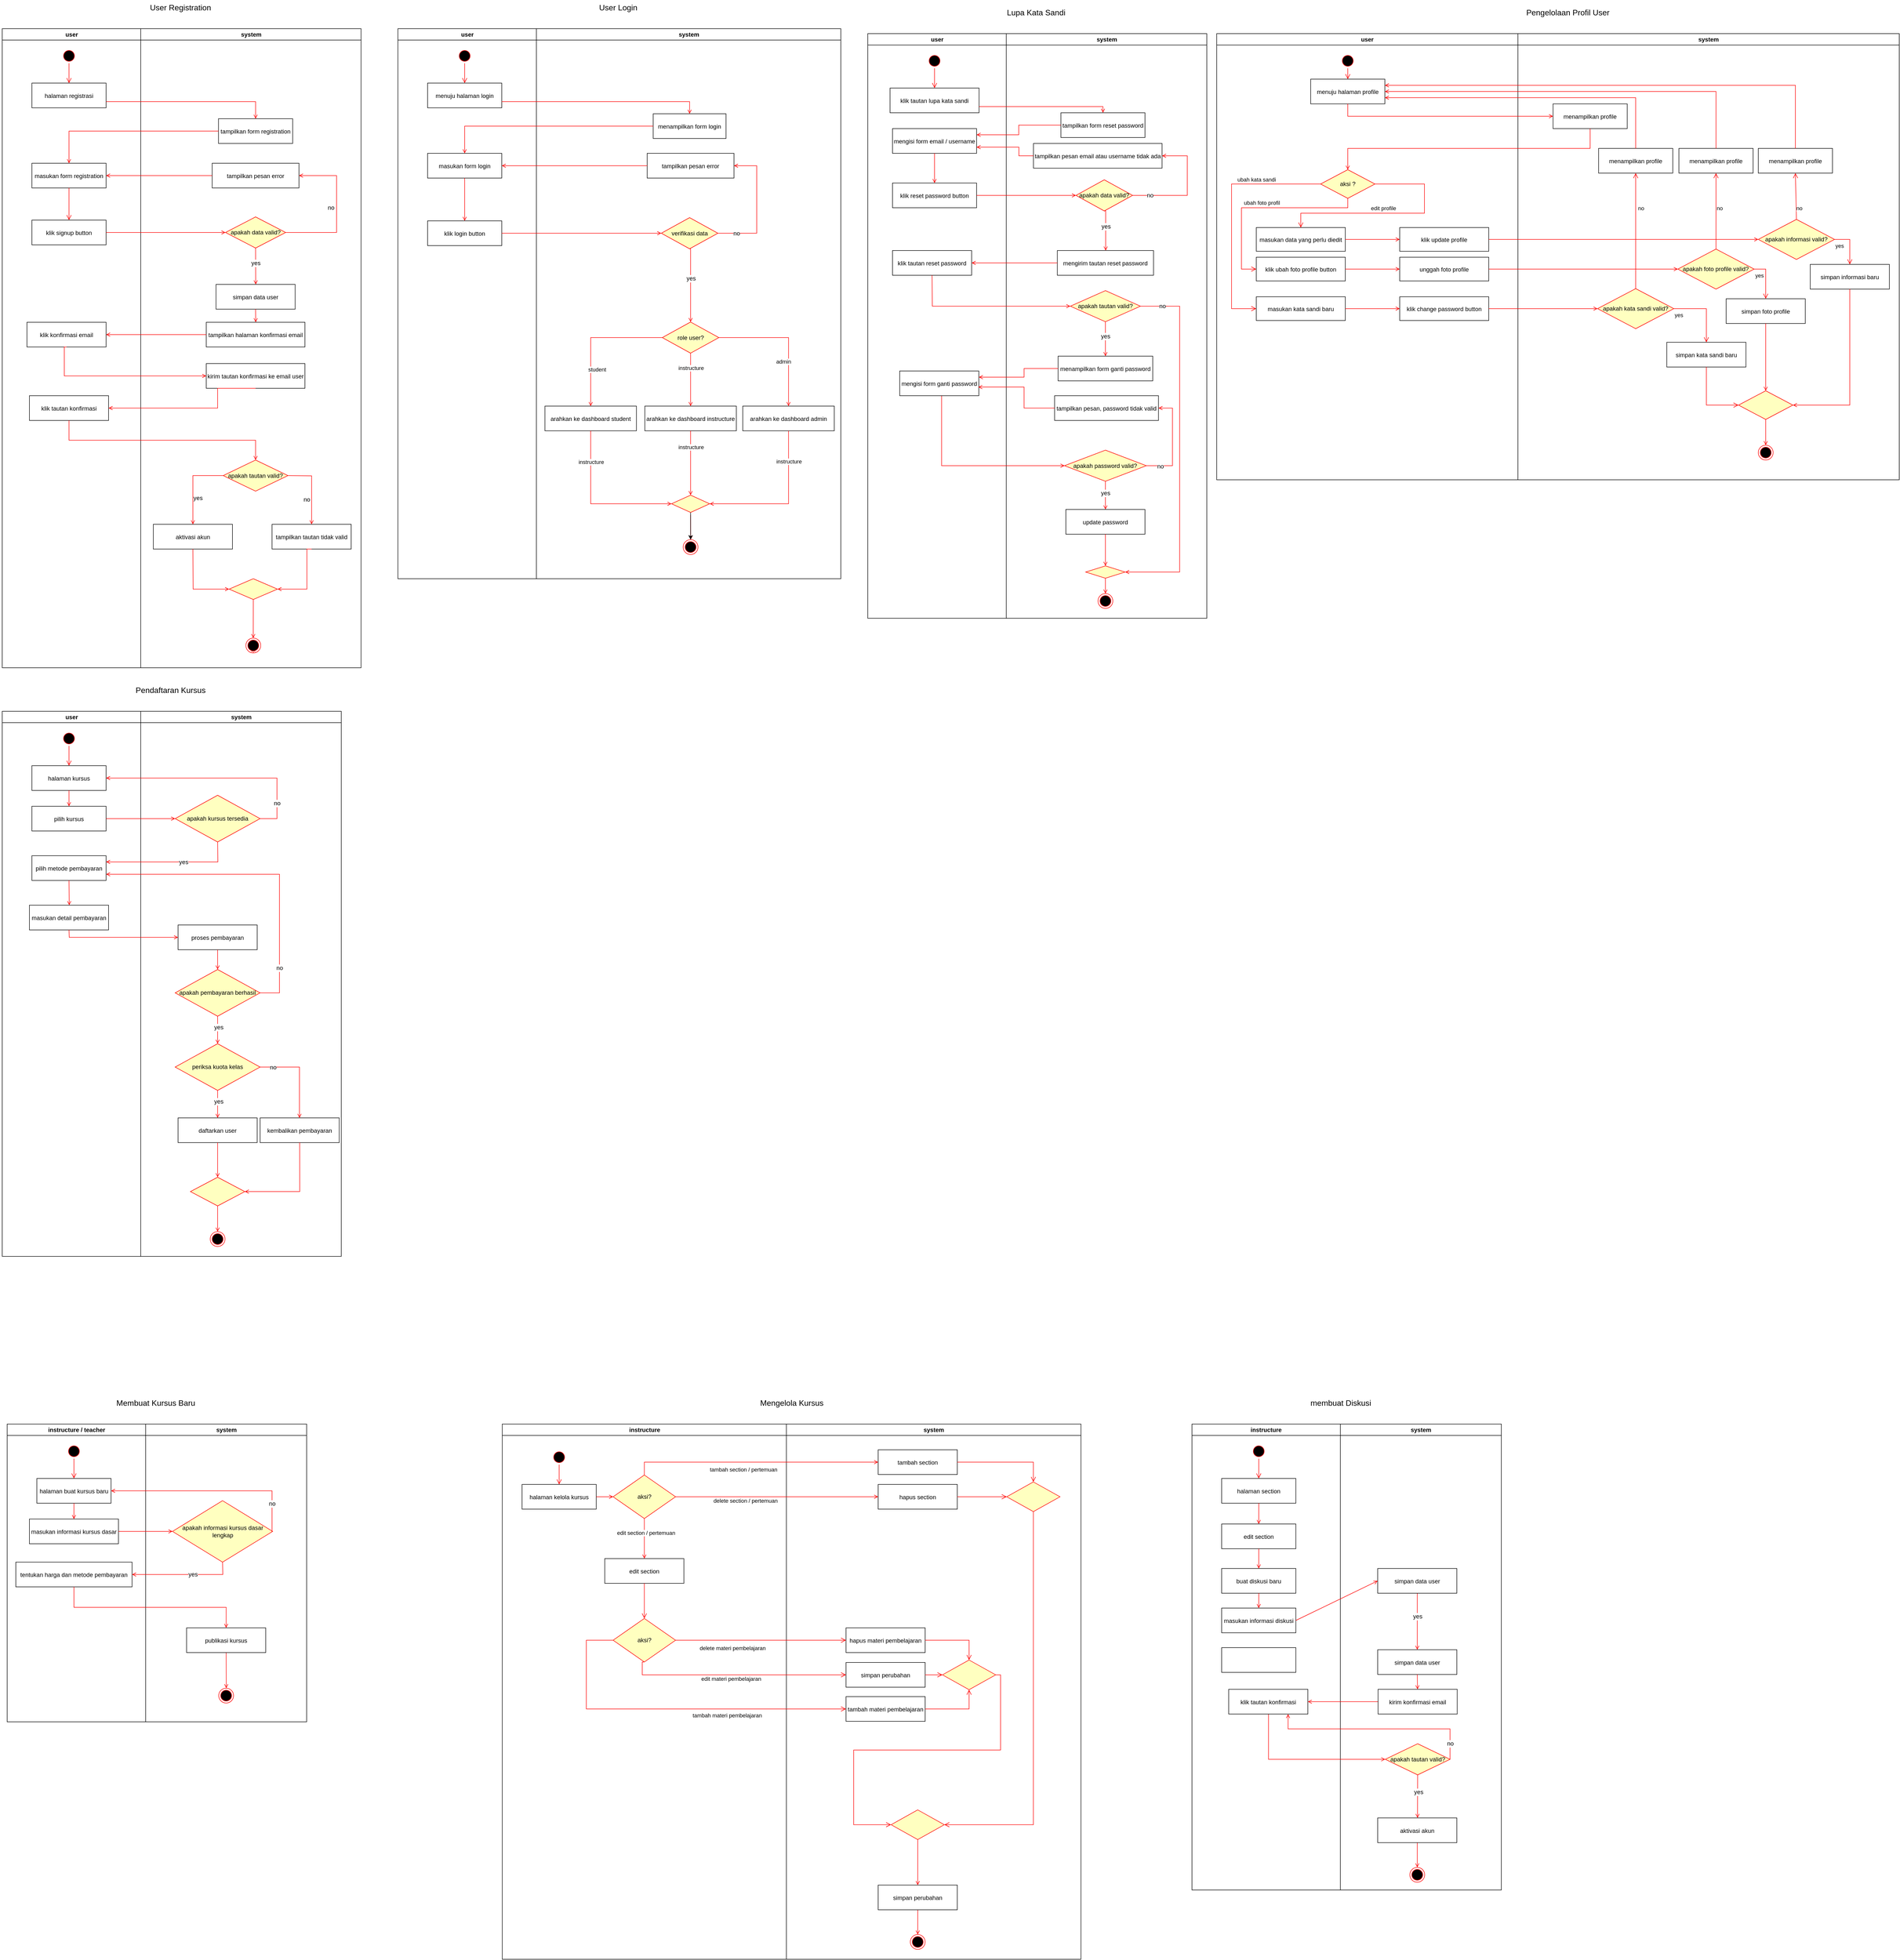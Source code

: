 <mxfile version="24.7.8">
  <diagram name="Page-1" id="e7e014a7-5840-1c2e-5031-d8a46d1fe8dd">
    <mxGraphModel dx="1594" dy="807" grid="1" gridSize="10" guides="1" tooltips="1" connect="1" arrows="1" fold="1" page="1" pageScale="1" pageWidth="1169" pageHeight="826" background="none" math="0" shadow="0">
      <root>
        <mxCell id="0" />
        <mxCell id="1" parent="0" />
        <mxCell id="2" value="user" style="swimlane;whiteSpace=wrap;movable=0;resizable=0;rotatable=0;deletable=0;editable=0;locked=1;connectable=0;" parent="1" vertex="1">
          <mxGeometry x="164.5" y="128" width="280" height="1292" as="geometry" />
        </mxCell>
        <mxCell id="5" value="" style="ellipse;shape=startState;fillColor=#000000;strokeColor=#ff0000;movable=0;resizable=0;rotatable=0;deletable=0;editable=0;locked=1;connectable=0;" parent="2" vertex="1">
          <mxGeometry x="120" y="40" width="30" height="30" as="geometry" />
        </mxCell>
        <mxCell id="6" value="" style="edgeStyle=elbowEdgeStyle;elbow=horizontal;verticalAlign=bottom;endArrow=open;endSize=8;strokeColor=#FF0000;endFill=1;rounded=0;movable=0;resizable=0;rotatable=0;deletable=0;editable=0;locked=1;connectable=0;" parent="2" source="5" target="7" edge="1">
          <mxGeometry x="100" y="40" as="geometry">
            <mxPoint x="115" y="110" as="targetPoint" />
          </mxGeometry>
        </mxCell>
        <mxCell id="7" value="halaman registrasi" style="movable=0;resizable=0;rotatable=0;deletable=0;editable=0;locked=1;connectable=0;" parent="2" vertex="1">
          <mxGeometry x="60" y="110" width="150" height="50" as="geometry" />
        </mxCell>
        <mxCell id="8" value="masukan form registration" style="movable=0;resizable=0;rotatable=0;deletable=0;editable=0;locked=1;connectable=0;" parent="2" vertex="1">
          <mxGeometry x="60" y="272" width="150" height="50" as="geometry" />
        </mxCell>
        <mxCell id="YrNV234WTEu4s2YdwTiY-110" value="klik signup button" style="movable=0;resizable=0;rotatable=0;deletable=0;editable=0;locked=1;connectable=0;" vertex="1" parent="2">
          <mxGeometry x="60" y="387" width="150" height="50" as="geometry" />
        </mxCell>
        <mxCell id="YrNV234WTEu4s2YdwTiY-111" value="" style="edgeStyle=elbowEdgeStyle;elbow=horizontal;verticalAlign=bottom;endArrow=open;endSize=8;strokeColor=#FF0000;endFill=1;rounded=0;exitX=0.5;exitY=1;exitDx=0;exitDy=0;entryX=0.5;entryY=0;entryDx=0;entryDy=0;movable=0;resizable=0;rotatable=0;deletable=0;editable=0;locked=1;connectable=0;" edge="1" parent="2" source="8" target="YrNV234WTEu4s2YdwTiY-110">
          <mxGeometry x="-64.5" y="-88" as="geometry">
            <mxPoint x="146" y="120" as="targetPoint" />
            <mxPoint x="145" y="80" as="sourcePoint" />
          </mxGeometry>
        </mxCell>
        <mxCell id="YrNV234WTEu4s2YdwTiY-98" value="klik konfirmasi email" style="movable=0;resizable=0;rotatable=0;deletable=0;editable=0;locked=1;connectable=0;" vertex="1" parent="2">
          <mxGeometry x="50" y="593.5" width="160" height="50" as="geometry" />
        </mxCell>
        <mxCell id="HRK5GdI_0ne3H7yPrhea-61" value="klik tautan konfirmasi" style="movable=0;resizable=0;rotatable=0;deletable=0;editable=0;locked=1;connectable=0;" parent="2" vertex="1">
          <mxGeometry x="55" y="742" width="160" height="50" as="geometry" />
        </mxCell>
        <mxCell id="3" value="system" style="swimlane;whiteSpace=wrap;movable=0;resizable=0;rotatable=0;deletable=0;editable=0;locked=1;connectable=0;" parent="1" vertex="1">
          <mxGeometry x="444.5" y="128" width="445.5" height="1292" as="geometry" />
        </mxCell>
        <mxCell id="24" value="" style="endArrow=open;strokeColor=#FF0000;endFill=1;rounded=0" parent="3" edge="1">
          <mxGeometry relative="1" as="geometry">
            <mxPoint x="130" y="245" as="sourcePoint" />
          </mxGeometry>
        </mxCell>
        <mxCell id="26" value="" style="edgeStyle=elbowEdgeStyle;elbow=horizontal;verticalAlign=bottom;endArrow=open;endSize=8;strokeColor=#FF0000;endFill=1;rounded=0" parent="3" edge="1">
          <mxGeometry x="130" y="90" as="geometry">
            <mxPoint x="130" y="135" as="targetPoint" />
          </mxGeometry>
        </mxCell>
        <mxCell id="YrNV234WTEu4s2YdwTiY-94" value="tampilkan form registration" style="movable=0;resizable=0;rotatable=0;deletable=0;editable=0;locked=1;connectable=0;" vertex="1" parent="3">
          <mxGeometry x="157.25" y="182" width="150" height="50" as="geometry" />
        </mxCell>
        <mxCell id="HRK5GdI_0ne3H7yPrhea-56" value="apakah data valid?" style="rhombus;whiteSpace=wrap;html=1;fontColor=#000000;fillColor=#ffffc0;strokeColor=#ff0000;movable=0;resizable=0;rotatable=0;deletable=0;editable=0;locked=1;connectable=0;" parent="3" vertex="1">
          <mxGeometry x="171.38" y="380.5" width="121.75" height="63" as="geometry" />
        </mxCell>
        <mxCell id="HRK5GdI_0ne3H7yPrhea-64" value="" style="edgeStyle=elbowEdgeStyle;elbow=horizontal;strokeColor=#FF0000;endArrow=open;endFill=1;rounded=0;entryX=0.5;entryY=0;entryDx=0;entryDy=0;exitX=0.5;exitY=1;exitDx=0;exitDy=0;movable=0;resizable=0;rotatable=0;deletable=0;editable=0;locked=1;connectable=0;" parent="3" source="HRK5GdI_0ne3H7yPrhea-56" target="HRK5GdI_0ne3H7yPrhea-63" edge="1">
          <mxGeometry width="100" height="100" relative="1" as="geometry">
            <mxPoint x="232.25" y="413.5" as="sourcePoint" />
            <mxPoint x="392.75" y="343.5" as="targetPoint" />
            <Array as="points" />
          </mxGeometry>
        </mxCell>
        <mxCell id="HRK5GdI_0ne3H7yPrhea-65" value="yes" style="edgeLabel;html=1;align=center;verticalAlign=middle;resizable=0;points=[];fontSize=12;movable=0;rotatable=0;deletable=0;editable=0;locked=1;connectable=0;" parent="HRK5GdI_0ne3H7yPrhea-64" vertex="1" connectable="0">
          <mxGeometry x="-0.176" relative="1" as="geometry">
            <mxPoint as="offset" />
          </mxGeometry>
        </mxCell>
        <mxCell id="HRK5GdI_0ne3H7yPrhea-63" value="simpan data user" style="movable=0;resizable=0;rotatable=0;deletable=0;editable=0;locked=1;connectable=0;" parent="3" vertex="1">
          <mxGeometry x="152.25" y="517" width="160" height="50" as="geometry" />
        </mxCell>
        <mxCell id="HRK5GdI_0ne3H7yPrhea-127" value="kirim tautan konfirmasi ke email user" style="movable=0;resizable=0;rotatable=0;deletable=0;editable=0;locked=1;connectable=0;" parent="3" vertex="1">
          <mxGeometry x="132.5" y="677" width="199.5" height="50" as="geometry" />
        </mxCell>
        <mxCell id="HRK5GdI_0ne3H7yPrhea-128" value="" style="edgeStyle=elbowEdgeStyle;elbow=horizontal;strokeColor=#FF0000;endArrow=open;endFill=1;rounded=0;entryX=0.5;entryY=0;entryDx=0;entryDy=0;exitX=0.5;exitY=1;exitDx=0;exitDy=0;movable=0;resizable=0;rotatable=0;deletable=0;editable=0;locked=1;connectable=0;" parent="3" source="HRK5GdI_0ne3H7yPrhea-63" target="YrNV234WTEu4s2YdwTiY-97" edge="1">
          <mxGeometry width="100" height="100" relative="1" as="geometry">
            <mxPoint x="476.75" y="530.5" as="sourcePoint" />
            <mxPoint x="292.75" y="473.5" as="targetPoint" />
            <Array as="points" />
          </mxGeometry>
        </mxCell>
        <mxCell id="YrNV234WTEu4s2YdwTiY-97" value="tampilkan halaman konfirmasi email" style="movable=0;resizable=0;rotatable=0;deletable=0;editable=0;locked=1;connectable=0;" vertex="1" parent="3">
          <mxGeometry x="132.51" y="593.5" width="199.5" height="50" as="geometry" />
        </mxCell>
        <mxCell id="HRK5GdI_0ne3H7yPrhea-67" value="aktivasi akun" style="movable=0;resizable=0;rotatable=0;deletable=0;editable=0;locked=1;connectable=0;" parent="3" vertex="1">
          <mxGeometry x="25.5" y="1002" width="160" height="50" as="geometry" />
        </mxCell>
        <mxCell id="YrNV234WTEu4s2YdwTiY-101" value="tampilkan tautan tidak valid" style="movable=0;resizable=0;rotatable=0;deletable=0;editable=0;locked=1;connectable=0;" vertex="1" parent="3">
          <mxGeometry x="265.5" y="1002" width="160" height="50" as="geometry" />
        </mxCell>
        <mxCell id="YrNV234WTEu4s2YdwTiY-102" value="" style="rhombus;whiteSpace=wrap;html=1;fontColor=#000000;fillColor=#ffffc0;strokeColor=#ff0000;movable=0;resizable=0;rotatable=0;deletable=0;editable=0;locked=1;connectable=0;" vertex="1" parent="3">
          <mxGeometry x="178.7" y="1112" width="97.87" height="42" as="geometry" />
        </mxCell>
        <mxCell id="HRK5GdI_0ne3H7yPrhea-68" value="" style="edgeStyle=elbowEdgeStyle;elbow=horizontal;strokeColor=#FF0000;endArrow=open;endFill=1;rounded=0;exitX=0.5;exitY=1;exitDx=0;exitDy=0;entryX=0.5;entryY=0;entryDx=0;entryDy=0;movable=0;resizable=0;rotatable=0;deletable=0;editable=0;locked=1;connectable=0;" parent="3" source="38" edge="1">
          <mxGeometry width="100" height="100" relative="1" as="geometry">
            <mxPoint x="522.75" y="923.5" as="sourcePoint" />
            <mxPoint x="227.63" y="1252" as="targetPoint" />
            <Array as="points" />
          </mxGeometry>
        </mxCell>
        <mxCell id="YrNV234WTEu4s2YdwTiY-104" value="" style="edgeStyle=elbowEdgeStyle;elbow=horizontal;strokeColor=#FF0000;endArrow=open;endFill=1;rounded=0;exitX=0.5;exitY=1;exitDx=0;exitDy=0;entryX=1;entryY=0.5;entryDx=0;entryDy=0;movable=0;resizable=0;rotatable=0;deletable=0;editable=0;locked=1;connectable=0;" edge="1" parent="3" source="YrNV234WTEu4s2YdwTiY-101" target="YrNV234WTEu4s2YdwTiY-102">
          <mxGeometry width="100" height="100" relative="1" as="geometry">
            <mxPoint x="261" y="1191" as="sourcePoint" />
            <mxPoint x="261" y="1262" as="targetPoint" />
            <Array as="points">
              <mxPoint x="336" y="1102" />
            </Array>
          </mxGeometry>
        </mxCell>
        <mxCell id="YrNV234WTEu4s2YdwTiY-103" value="" style="edgeStyle=elbowEdgeStyle;elbow=horizontal;strokeColor=#FF0000;endArrow=open;endFill=1;rounded=0;exitX=0.5;exitY=1;exitDx=0;exitDy=0;entryX=0;entryY=0.5;entryDx=0;entryDy=0;movable=0;resizable=0;rotatable=0;deletable=0;editable=0;locked=1;connectable=0;" edge="1" parent="3" source="HRK5GdI_0ne3H7yPrhea-67" target="YrNV234WTEu4s2YdwTiY-102">
          <mxGeometry width="100" height="100" relative="1" as="geometry">
            <mxPoint x="251" y="1181" as="sourcePoint" />
            <mxPoint x="251" y="1252" as="targetPoint" />
            <Array as="points">
              <mxPoint x="106" y="1092" />
            </Array>
          </mxGeometry>
        </mxCell>
        <mxCell id="HRK5GdI_0ne3H7yPrhea-171" value="apakah tautan valid?" style="rhombus;whiteSpace=wrap;html=1;fontColor=#000000;fillColor=#ffffc0;strokeColor=#ff0000;movable=0;resizable=0;rotatable=0;deletable=0;editable=0;locked=1;connectable=0;" parent="3" vertex="1">
          <mxGeometry x="166.75" y="872" width="131" height="63" as="geometry" />
        </mxCell>
        <mxCell id="HRK5GdI_0ne3H7yPrhea-173" value="" style="edgeStyle=elbowEdgeStyle;strokeColor=#FF0000;endArrow=open;endFill=1;rounded=0;exitX=1;exitY=0.5;exitDx=0;exitDy=0;elbow=vertical;entryX=0.5;entryY=0;entryDx=0;entryDy=0;movable=0;resizable=0;rotatable=0;deletable=0;editable=0;locked=1;connectable=0;" parent="3" source="HRK5GdI_0ne3H7yPrhea-171" target="YrNV234WTEu4s2YdwTiY-101" edge="1">
          <mxGeometry width="100" height="100" relative="1" as="geometry">
            <mxPoint x="292.25" y="708.5" as="sourcePoint" />
            <mxPoint x="351" y="1062" as="targetPoint" />
            <Array as="points">
              <mxPoint x="321" y="904" />
            </Array>
          </mxGeometry>
        </mxCell>
        <mxCell id="HRK5GdI_0ne3H7yPrhea-174" value="no" style="edgeLabel;html=1;align=center;verticalAlign=middle;resizable=0;points=[];fontSize=12;movable=0;rotatable=0;deletable=0;editable=0;locked=1;connectable=0;" parent="HRK5GdI_0ne3H7yPrhea-173" vertex="1" connectable="0">
          <mxGeometry x="-0.716" relative="1" as="geometry">
            <mxPoint x="17" y="48" as="offset" />
          </mxGeometry>
        </mxCell>
        <mxCell id="HRK5GdI_0ne3H7yPrhea-172" value="" style="edgeStyle=elbowEdgeStyle;elbow=horizontal;strokeColor=#FF0000;endArrow=open;endFill=1;rounded=0;exitX=0;exitY=0.5;exitDx=0;exitDy=0;entryX=0.5;entryY=0;entryDx=0;entryDy=0;movable=0;resizable=0;rotatable=0;deletable=0;editable=0;locked=1;connectable=0;" parent="3" source="HRK5GdI_0ne3H7yPrhea-171" target="HRK5GdI_0ne3H7yPrhea-67" edge="1">
          <mxGeometry width="100" height="100" relative="1" as="geometry">
            <mxPoint x="278.25" y="856.5" as="sourcePoint" />
            <mxPoint x="278.25" y="914.5" as="targetPoint" />
            <Array as="points">
              <mxPoint x="105.5" y="962" />
            </Array>
          </mxGeometry>
        </mxCell>
        <mxCell id="HRK5GdI_0ne3H7yPrhea-176" value="yes" style="edgeLabel;html=1;align=center;verticalAlign=middle;resizable=0;points=[];fontSize=12;movable=0;rotatable=0;deletable=0;editable=0;locked=1;connectable=0;" parent="HRK5GdI_0ne3H7yPrhea-172" vertex="1" connectable="0">
          <mxGeometry x="-0.215" y="2" relative="1" as="geometry">
            <mxPoint x="8" y="44" as="offset" />
          </mxGeometry>
        </mxCell>
        <mxCell id="YrNV234WTEu4s2YdwTiY-112" value="" style="edgeStyle=elbowEdgeStyle;elbow=horizontal;strokeColor=#FF0000;endArrow=open;endFill=1;rounded=0;exitX=0.5;exitY=1;exitDx=0;exitDy=0;entryX=0.5;entryY=0;entryDx=0;entryDy=0;movable=0;resizable=0;rotatable=0;deletable=0;editable=0;locked=1;connectable=0;" edge="1" parent="3" source="YrNV234WTEu4s2YdwTiY-102" target="38">
          <mxGeometry width="100" height="100" relative="1" as="geometry">
            <mxPoint x="672.5" y="1282" as="sourcePoint" />
            <mxPoint x="275.5" y="1222" as="targetPoint" />
            <Array as="points" />
          </mxGeometry>
        </mxCell>
        <mxCell id="38" value="" style="ellipse;shape=endState;fillColor=#000000;strokeColor=#ff0000;movable=0;resizable=0;rotatable=0;deletable=0;editable=0;locked=1;connectable=0;" parent="3" vertex="1">
          <mxGeometry x="212.63" y="1232" width="30" height="30" as="geometry" />
        </mxCell>
        <mxCell id="YrNV234WTEu4s2YdwTiY-115" value="tampilkan pesan error" style="movable=0;resizable=0;rotatable=0;deletable=0;editable=0;locked=1;connectable=0;" vertex="1" parent="3">
          <mxGeometry x="144.5" y="272" width="175.5" height="50" as="geometry" />
        </mxCell>
        <mxCell id="12" value="" style="edgeStyle=elbowEdgeStyle;elbow=horizontal;strokeColor=#FF0000;endArrow=open;endFill=1;rounded=0;exitX=1;exitY=0.5;exitDx=0;exitDy=0;entryX=1;entryY=0.5;entryDx=0;entryDy=0;movable=0;resizable=0;rotatable=0;deletable=0;editable=0;locked=1;connectable=0;" parent="3" source="HRK5GdI_0ne3H7yPrhea-56" target="YrNV234WTEu4s2YdwTiY-115" edge="1">
          <mxGeometry width="100" height="100" relative="1" as="geometry">
            <mxPoint x="175.5" y="197" as="sourcePoint" />
            <mxPoint x="245.5" y="347" as="targetPoint" />
            <Array as="points">
              <mxPoint x="396" y="362" />
            </Array>
          </mxGeometry>
        </mxCell>
        <mxCell id="HRK5GdI_0ne3H7yPrhea-59" value="no" style="edgeLabel;html=1;align=center;verticalAlign=middle;resizable=0;points=[];fontSize=12;movable=0;rotatable=0;deletable=0;editable=0;locked=1;connectable=0;" parent="12" vertex="1" connectable="0">
          <mxGeometry x="-0.716" relative="1" as="geometry">
            <mxPoint x="50" y="-50" as="offset" />
          </mxGeometry>
        </mxCell>
        <mxCell id="HRK5GdI_0ne3H7yPrhea-41" value="User Registration" style="text;html=1;align=center;verticalAlign=middle;whiteSpace=wrap;rounded=0;fontSize=16;movable=0;resizable=0;rotatable=0;deletable=0;editable=0;locked=1;connectable=0;" parent="1" vertex="1">
          <mxGeometry x="160" y="70" width="730" height="30" as="geometry" />
        </mxCell>
        <mxCell id="HRK5GdI_0ne3H7yPrhea-79" value="user" style="swimlane;whiteSpace=wrap;movable=0;resizable=0;rotatable=0;deletable=0;editable=0;locked=1;connectable=0;" parent="1" vertex="1">
          <mxGeometry x="964.5" y="128" width="280" height="1112" as="geometry" />
        </mxCell>
        <mxCell id="HRK5GdI_0ne3H7yPrhea-80" value="" style="ellipse;shape=startState;fillColor=#000000;strokeColor=#ff0000;movable=0;resizable=0;rotatable=0;deletable=0;editable=0;locked=1;connectable=0;" parent="HRK5GdI_0ne3H7yPrhea-79" vertex="1">
          <mxGeometry x="120" y="40" width="30" height="30" as="geometry" />
        </mxCell>
        <mxCell id="HRK5GdI_0ne3H7yPrhea-81" value="" style="edgeStyle=elbowEdgeStyle;elbow=horizontal;verticalAlign=bottom;endArrow=open;endSize=8;strokeColor=#FF0000;endFill=1;rounded=0;movable=0;resizable=0;rotatable=0;deletable=0;editable=0;locked=1;connectable=0;" parent="HRK5GdI_0ne3H7yPrhea-79" source="HRK5GdI_0ne3H7yPrhea-80" target="HRK5GdI_0ne3H7yPrhea-82" edge="1">
          <mxGeometry x="100" y="40" as="geometry">
            <mxPoint x="115" y="110" as="targetPoint" />
          </mxGeometry>
        </mxCell>
        <mxCell id="HRK5GdI_0ne3H7yPrhea-82" value="menuju halaman login" style="movable=0;resizable=0;rotatable=0;deletable=0;editable=0;locked=1;connectable=0;" parent="HRK5GdI_0ne3H7yPrhea-79" vertex="1">
          <mxGeometry x="60" y="110" width="150" height="50" as="geometry" />
        </mxCell>
        <mxCell id="HRK5GdI_0ne3H7yPrhea-83" value="masukan form login" style="movable=0;resizable=0;rotatable=0;deletable=0;editable=0;locked=1;connectable=0;" parent="HRK5GdI_0ne3H7yPrhea-79" vertex="1">
          <mxGeometry x="60" y="252" width="150" height="50" as="geometry" />
        </mxCell>
        <mxCell id="YrNV234WTEu4s2YdwTiY-120" value="klik login button" style="movable=0;resizable=0;rotatable=0;deletable=0;editable=0;locked=1;connectable=0;" vertex="1" parent="HRK5GdI_0ne3H7yPrhea-79">
          <mxGeometry x="60" y="388.5" width="150" height="50" as="geometry" />
        </mxCell>
        <mxCell id="YrNV234WTEu4s2YdwTiY-131" value="" style="endArrow=open;strokeColor=#FF0000;endFill=1;rounded=0;entryX=0.5;entryY=0;entryDx=0;entryDy=0;movable=0;resizable=0;rotatable=0;deletable=0;editable=0;locked=1;connectable=0;exitX=0.5;exitY=1;exitDx=0;exitDy=0;" edge="1" parent="HRK5GdI_0ne3H7yPrhea-79" source="HRK5GdI_0ne3H7yPrhea-83" target="YrNV234WTEu4s2YdwTiY-120">
          <mxGeometry relative="1" as="geometry">
            <mxPoint x="526.5" y="207" as="sourcePoint" />
            <mxPoint x="145.5" y="262" as="targetPoint" />
          </mxGeometry>
        </mxCell>
        <mxCell id="HRK5GdI_0ne3H7yPrhea-87" value="system" style="swimlane;whiteSpace=wrap;movable=0;resizable=0;rotatable=0;deletable=0;editable=0;locked=1;connectable=0;" parent="1" vertex="1">
          <mxGeometry x="1244.5" y="128" width="615.5" height="1112" as="geometry" />
        </mxCell>
        <mxCell id="HRK5GdI_0ne3H7yPrhea-88" value="" style="endArrow=open;strokeColor=#FF0000;endFill=1;rounded=0" parent="HRK5GdI_0ne3H7yPrhea-87" edge="1">
          <mxGeometry relative="1" as="geometry">
            <mxPoint x="130" y="245" as="sourcePoint" />
          </mxGeometry>
        </mxCell>
        <mxCell id="HRK5GdI_0ne3H7yPrhea-89" value="" style="edgeStyle=elbowEdgeStyle;elbow=horizontal;verticalAlign=bottom;endArrow=open;endSize=8;strokeColor=#FF0000;endFill=1;rounded=0" parent="HRK5GdI_0ne3H7yPrhea-87" edge="1">
          <mxGeometry x="130" y="90" as="geometry">
            <mxPoint x="130" y="135" as="targetPoint" />
          </mxGeometry>
        </mxCell>
        <mxCell id="HRK5GdI_0ne3H7yPrhea-90" value="" style="ellipse;shape=endState;fillColor=#000000;strokeColor=#ff0000;movable=0;resizable=0;rotatable=0;deletable=0;editable=0;locked=1;connectable=0;" parent="HRK5GdI_0ne3H7yPrhea-87" vertex="1">
          <mxGeometry x="296.76" y="1033" width="30" height="30" as="geometry" />
        </mxCell>
        <mxCell id="HRK5GdI_0ne3H7yPrhea-91" value="verifikasi data" style="rhombus;whiteSpace=wrap;html=1;fontColor=#000000;fillColor=#ffffc0;strokeColor=#ff0000;movable=0;resizable=0;rotatable=0;deletable=0;editable=0;locked=1;connectable=0;" parent="HRK5GdI_0ne3H7yPrhea-87" vertex="1">
          <mxGeometry x="252.51" y="382" width="114.5" height="63" as="geometry" />
        </mxCell>
        <mxCell id="HRK5GdI_0ne3H7yPrhea-93" value="" style="edgeStyle=elbowEdgeStyle;elbow=horizontal;strokeColor=#FF0000;endArrow=open;endFill=1;rounded=0;exitX=0.5;exitY=1;exitDx=0;exitDy=0;entryX=0.5;entryY=0;entryDx=0;entryDy=0;movable=0;resizable=0;rotatable=0;deletable=0;editable=0;locked=1;connectable=0;" parent="HRK5GdI_0ne3H7yPrhea-87" source="HRK5GdI_0ne3H7yPrhea-91" target="YrNV234WTEu4s2YdwTiY-38" edge="1">
          <mxGeometry width="100" height="100" relative="1" as="geometry">
            <mxPoint x="591.76" y="453" as="sourcePoint" />
            <mxPoint x="317.26" y="643" as="targetPoint" />
            <Array as="points">
              <mxPoint x="311.76" y="543" />
            </Array>
          </mxGeometry>
        </mxCell>
        <mxCell id="HRK5GdI_0ne3H7yPrhea-94" value="yes" style="edgeLabel;html=1;align=center;verticalAlign=middle;resizable=0;points=[];fontSize=12;movable=0;rotatable=0;deletable=0;editable=0;locked=1;connectable=0;" parent="HRK5GdI_0ne3H7yPrhea-93" vertex="1" connectable="0">
          <mxGeometry x="-0.176" relative="1" as="geometry">
            <mxPoint as="offset" />
          </mxGeometry>
        </mxCell>
        <mxCell id="HRK5GdI_0ne3H7yPrhea-103" value="" style="edgeStyle=elbowEdgeStyle;elbow=horizontal;strokeColor=#FF0000;endArrow=open;endFill=1;rounded=0;entryX=0.5;entryY=0;entryDx=0;entryDy=0;exitX=0.5;exitY=1;exitDx=0;exitDy=0;movable=0;resizable=0;rotatable=0;deletable=0;editable=0;locked=1;connectable=0;" parent="HRK5GdI_0ne3H7yPrhea-87" target="HRK5GdI_0ne3H7yPrhea-90" edge="1">
          <mxGeometry width="100" height="100" relative="1" as="geometry">
            <mxPoint x="311.76" y="983" as="sourcePoint" />
            <mxPoint x="311.76" y="1033" as="targetPoint" />
            <Array as="points" />
          </mxGeometry>
        </mxCell>
        <mxCell id="YrNV234WTEu4s2YdwTiY-38" value="role user?" style="rhombus;whiteSpace=wrap;html=1;fontColor=#000000;fillColor=#ffffc0;strokeColor=#ff0000;movable=0;resizable=0;rotatable=0;deletable=0;editable=0;locked=1;connectable=0;" vertex="1" parent="HRK5GdI_0ne3H7yPrhea-87">
          <mxGeometry x="254.51" y="593" width="114.5" height="63" as="geometry" />
        </mxCell>
        <mxCell id="YrNV234WTEu4s2YdwTiY-45" value="arahkan ke dashboard student" style="movable=0;resizable=0;rotatable=0;deletable=0;editable=0;locked=1;connectable=0;" vertex="1" parent="HRK5GdI_0ne3H7yPrhea-87">
          <mxGeometry x="17.26" y="763" width="185" height="50" as="geometry" />
        </mxCell>
        <mxCell id="YrNV234WTEu4s2YdwTiY-47" value="arahkan ke dashboard admin" style="movable=0;resizable=0;rotatable=0;deletable=0;editable=0;locked=1;connectable=0;" vertex="1" parent="HRK5GdI_0ne3H7yPrhea-87">
          <mxGeometry x="417.26" y="763" width="185" height="50" as="geometry" />
        </mxCell>
        <mxCell id="YrNV234WTEu4s2YdwTiY-46" value="arahkan ke dashboard instructure" style="movable=0;resizable=0;rotatable=0;deletable=0;editable=0;locked=1;connectable=0;" vertex="1" parent="HRK5GdI_0ne3H7yPrhea-87">
          <mxGeometry x="219.26" y="763" width="185" height="50" as="geometry" />
        </mxCell>
        <mxCell id="YrNV234WTEu4s2YdwTiY-41" value="" style="endArrow=open;strokeColor=#FF0000;endFill=1;rounded=0;exitX=0;exitY=0.5;exitDx=0;exitDy=0;edgeStyle=orthogonalEdgeStyle;entryX=0.5;entryY=0;entryDx=0;entryDy=0;movable=0;resizable=0;rotatable=0;deletable=0;editable=0;locked=1;connectable=0;" edge="1" parent="HRK5GdI_0ne3H7yPrhea-87" source="YrNV234WTEu4s2YdwTiY-38" target="YrNV234WTEu4s2YdwTiY-45">
          <mxGeometry relative="1" as="geometry">
            <mxPoint x="379.26" y="635" as="sourcePoint" />
            <mxPoint x="127.26" y="763" as="targetPoint" />
          </mxGeometry>
        </mxCell>
        <mxCell id="YrNV234WTEu4s2YdwTiY-44" value="student" style="edgeLabel;html=1;align=center;verticalAlign=middle;resizable=0;points=[];movable=0;rotatable=0;deletable=0;editable=0;locked=1;connectable=0;" vertex="1" connectable="0" parent="YrNV234WTEu4s2YdwTiY-41">
          <mxGeometry x="-0.065" relative="1" as="geometry">
            <mxPoint y="64" as="offset" />
          </mxGeometry>
        </mxCell>
        <mxCell id="YrNV234WTEu4s2YdwTiY-39" value="" style="endArrow=open;strokeColor=#FF0000;endFill=1;rounded=0;exitX=0.5;exitY=1;exitDx=0;exitDy=0;entryX=0.5;entryY=0;entryDx=0;entryDy=0;movable=0;resizable=0;rotatable=0;deletable=0;editable=0;locked=1;connectable=0;" edge="1" parent="HRK5GdI_0ne3H7yPrhea-87" source="YrNV234WTEu4s2YdwTiY-38" target="YrNV234WTEu4s2YdwTiY-46">
          <mxGeometry relative="1" as="geometry">
            <mxPoint x="72.26" y="488" as="sourcePoint" />
            <mxPoint x="312.26" y="773" as="targetPoint" />
            <Array as="points" />
          </mxGeometry>
        </mxCell>
        <mxCell id="YrNV234WTEu4s2YdwTiY-43" value="instructure" style="edgeLabel;html=1;align=center;verticalAlign=middle;resizable=0;points=[];movable=0;rotatable=0;deletable=0;editable=0;locked=1;connectable=0;" vertex="1" connectable="0" parent="YrNV234WTEu4s2YdwTiY-39">
          <mxGeometry x="-0.675" y="-1" relative="1" as="geometry">
            <mxPoint x="1" y="12" as="offset" />
          </mxGeometry>
        </mxCell>
        <mxCell id="YrNV234WTEu4s2YdwTiY-40" value="" style="endArrow=open;strokeColor=#FF0000;endFill=1;rounded=0;exitX=1;exitY=0.5;exitDx=0;exitDy=0;edgeStyle=orthogonalEdgeStyle;entryX=0.5;entryY=0;entryDx=0;entryDy=0;movable=0;resizable=0;rotatable=0;deletable=0;editable=0;locked=1;connectable=0;" edge="1" parent="HRK5GdI_0ne3H7yPrhea-87" source="YrNV234WTEu4s2YdwTiY-38" target="YrNV234WTEu4s2YdwTiY-47">
          <mxGeometry relative="1" as="geometry">
            <mxPoint x="322.26" y="666" as="sourcePoint" />
            <mxPoint x="467.26" y="773" as="targetPoint" />
          </mxGeometry>
        </mxCell>
        <mxCell id="YrNV234WTEu4s2YdwTiY-42" value="admin" style="edgeLabel;html=1;align=center;verticalAlign=middle;resizable=0;points=[];movable=0;rotatable=0;deletable=0;editable=0;locked=1;connectable=0;" vertex="1" connectable="0" parent="YrNV234WTEu4s2YdwTiY-40">
          <mxGeometry x="-0.068" y="-1" relative="1" as="geometry">
            <mxPoint y="47" as="offset" />
          </mxGeometry>
        </mxCell>
        <mxCell id="YrNV234WTEu4s2YdwTiY-49" value="" style="edgeStyle=orthogonalEdgeStyle;rounded=0;orthogonalLoop=1;jettySize=auto;html=1;exitX=0.5;exitY=1;exitDx=0;exitDy=0;movable=0;resizable=0;rotatable=0;deletable=0;editable=0;locked=1;connectable=0;" edge="1" parent="HRK5GdI_0ne3H7yPrhea-87" source="YrNV234WTEu4s2YdwTiY-48" target="HRK5GdI_0ne3H7yPrhea-90">
          <mxGeometry relative="1" as="geometry" />
        </mxCell>
        <mxCell id="YrNV234WTEu4s2YdwTiY-48" value="" style="rhombus;whiteSpace=wrap;html=1;fontColor=#000000;fillColor=#ffffc0;strokeColor=#ff0000;movable=0;resizable=0;rotatable=0;deletable=0;editable=0;locked=1;connectable=0;" vertex="1" parent="HRK5GdI_0ne3H7yPrhea-87">
          <mxGeometry x="273.14" y="943" width="77.25" height="35" as="geometry" />
        </mxCell>
        <mxCell id="YrNV234WTEu4s2YdwTiY-56" value="" style="endArrow=open;strokeColor=#FF0000;endFill=1;rounded=0;exitX=0.5;exitY=1;exitDx=0;exitDy=0;entryX=1;entryY=0.5;entryDx=0;entryDy=0;edgeStyle=orthogonalEdgeStyle;movable=0;resizable=0;rotatable=0;deletable=0;editable=0;locked=1;connectable=0;" edge="1" parent="HRK5GdI_0ne3H7yPrhea-87" source="YrNV234WTEu4s2YdwTiY-47" target="YrNV234WTEu4s2YdwTiY-48">
          <mxGeometry relative="1" as="geometry">
            <mxPoint x="497.26" y="836" as="sourcePoint" />
            <mxPoint x="497.26" y="943" as="targetPoint" />
          </mxGeometry>
        </mxCell>
        <mxCell id="YrNV234WTEu4s2YdwTiY-57" value="instructure" style="edgeLabel;html=1;align=center;verticalAlign=middle;resizable=0;points=[];movable=0;rotatable=0;deletable=0;editable=0;locked=1;connectable=0;" vertex="1" connectable="0" parent="YrNV234WTEu4s2YdwTiY-56">
          <mxGeometry x="-0.675" y="-1" relative="1" as="geometry">
            <mxPoint x="1" y="12" as="offset" />
          </mxGeometry>
        </mxCell>
        <mxCell id="YrNV234WTEu4s2YdwTiY-54" value="" style="endArrow=open;strokeColor=#FF0000;endFill=1;rounded=0;exitX=0.5;exitY=1;exitDx=0;exitDy=0;entryX=0.5;entryY=0;entryDx=0;entryDy=0;movable=0;resizable=0;rotatable=0;deletable=0;editable=0;locked=1;connectable=0;" edge="1" parent="HRK5GdI_0ne3H7yPrhea-87" source="YrNV234WTEu4s2YdwTiY-46" target="YrNV234WTEu4s2YdwTiY-48">
          <mxGeometry relative="1" as="geometry">
            <mxPoint x="311.26" y="823" as="sourcePoint" />
            <mxPoint x="311.26" y="930" as="targetPoint" />
            <Array as="points" />
          </mxGeometry>
        </mxCell>
        <mxCell id="YrNV234WTEu4s2YdwTiY-55" value="instructure" style="edgeLabel;html=1;align=center;verticalAlign=middle;resizable=0;points=[];movable=0;rotatable=0;deletable=0;editable=0;locked=1;connectable=0;" vertex="1" connectable="0" parent="YrNV234WTEu4s2YdwTiY-54">
          <mxGeometry x="-0.675" y="-1" relative="1" as="geometry">
            <mxPoint x="1" y="12" as="offset" />
          </mxGeometry>
        </mxCell>
        <mxCell id="YrNV234WTEu4s2YdwTiY-52" value="" style="endArrow=open;strokeColor=#FF0000;endFill=1;rounded=0;exitX=0.5;exitY=1;exitDx=0;exitDy=0;entryX=0;entryY=0.5;entryDx=0;entryDy=0;edgeStyle=orthogonalEdgeStyle;movable=0;resizable=0;rotatable=0;deletable=0;editable=0;locked=1;connectable=0;" edge="1" parent="HRK5GdI_0ne3H7yPrhea-87" source="YrNV234WTEu4s2YdwTiY-45" target="YrNV234WTEu4s2YdwTiY-48">
          <mxGeometry relative="1" as="geometry">
            <mxPoint x="109.26" y="852" as="sourcePoint" />
            <mxPoint x="109.26" y="959" as="targetPoint" />
          </mxGeometry>
        </mxCell>
        <mxCell id="YrNV234WTEu4s2YdwTiY-53" value="instructure" style="edgeLabel;html=1;align=center;verticalAlign=middle;resizable=0;points=[];movable=0;rotatable=0;deletable=0;editable=0;locked=1;connectable=0;" vertex="1" connectable="0" parent="YrNV234WTEu4s2YdwTiY-52">
          <mxGeometry x="-0.675" y="-1" relative="1" as="geometry">
            <mxPoint x="1" y="12" as="offset" />
          </mxGeometry>
        </mxCell>
        <mxCell id="YrNV234WTEu4s2YdwTiY-105" value="menampilkan form login" style="movable=0;resizable=0;rotatable=0;deletable=0;editable=0;locked=1;connectable=0;" vertex="1" parent="HRK5GdI_0ne3H7yPrhea-87">
          <mxGeometry x="236.13" y="172" width="147.25" height="50" as="geometry" />
        </mxCell>
        <mxCell id="YrNV234WTEu4s2YdwTiY-132" value="tampilkan pesan error" style="movable=0;resizable=0;rotatable=0;deletable=0;editable=0;locked=1;connectable=0;" vertex="1" parent="HRK5GdI_0ne3H7yPrhea-87">
          <mxGeometry x="224.01" y="252" width="175.5" height="50" as="geometry" />
        </mxCell>
        <mxCell id="HRK5GdI_0ne3H7yPrhea-99" value="" style="edgeStyle=elbowEdgeStyle;elbow=horizontal;strokeColor=#FF0000;endArrow=open;endFill=1;rounded=0;exitX=1;exitY=0.5;exitDx=0;exitDy=0;entryX=1;entryY=0.5;entryDx=0;entryDy=0;movable=0;resizable=0;rotatable=0;deletable=0;editable=0;locked=1;connectable=0;" parent="HRK5GdI_0ne3H7yPrhea-87" source="HRK5GdI_0ne3H7yPrhea-91" target="YrNV234WTEu4s2YdwTiY-132" edge="1">
          <mxGeometry width="100" height="100" relative="1" as="geometry">
            <mxPoint x="175.5" y="172" as="sourcePoint" />
            <mxPoint x="295.5" y="272" as="targetPoint" />
            <Array as="points">
              <mxPoint x="445.5" y="202" />
            </Array>
          </mxGeometry>
        </mxCell>
        <mxCell id="HRK5GdI_0ne3H7yPrhea-100" value="no" style="edgeLabel;html=1;align=center;verticalAlign=middle;resizable=0;points=[];fontSize=12;movable=0;rotatable=0;deletable=0;editable=0;locked=1;connectable=0;" parent="HRK5GdI_0ne3H7yPrhea-99" vertex="1" connectable="0">
          <mxGeometry x="-0.716" relative="1" as="geometry">
            <mxPoint as="offset" />
          </mxGeometry>
        </mxCell>
        <mxCell id="HRK5GdI_0ne3H7yPrhea-97" value="User Login" style="text;html=1;align=center;verticalAlign=middle;whiteSpace=wrap;rounded=0;fontSize=16;movable=0;resizable=0;rotatable=0;deletable=0;editable=0;locked=1;connectable=0;" parent="1" vertex="1">
          <mxGeometry x="960" y="70" width="900" height="30" as="geometry" />
        </mxCell>
        <mxCell id="HRK5GdI_0ne3H7yPrhea-98" value="" style="endArrow=open;strokeColor=#FF0000;endFill=1;rounded=0;exitX=1;exitY=0.5;exitDx=0;exitDy=0;entryX=0;entryY=0.5;entryDx=0;entryDy=0;movable=0;resizable=0;rotatable=0;deletable=0;editable=0;locked=1;connectable=0;" parent="1" source="YrNV234WTEu4s2YdwTiY-120" target="HRK5GdI_0ne3H7yPrhea-91" edge="1">
          <mxGeometry relative="1" as="geometry">
            <mxPoint x="1190" y="372.5" as="sourcePoint" />
            <mxPoint x="1310" y="345" as="targetPoint" />
          </mxGeometry>
        </mxCell>
        <mxCell id="HRK5GdI_0ne3H7yPrhea-131" value="user" style="swimlane;whiteSpace=wrap;movable=0;resizable=0;rotatable=0;deletable=0;editable=0;locked=1;connectable=0;" parent="1" vertex="1">
          <mxGeometry x="1914.5" y="138" width="280" height="1182" as="geometry" />
        </mxCell>
        <mxCell id="HRK5GdI_0ne3H7yPrhea-132" value="" style="ellipse;shape=startState;fillColor=#000000;strokeColor=#ff0000;movable=0;resizable=0;rotatable=0;deletable=0;editable=0;locked=1;connectable=0;" parent="HRK5GdI_0ne3H7yPrhea-131" vertex="1">
          <mxGeometry x="120" y="40" width="30" height="30" as="geometry" />
        </mxCell>
        <mxCell id="HRK5GdI_0ne3H7yPrhea-133" value="" style="edgeStyle=elbowEdgeStyle;elbow=horizontal;verticalAlign=bottom;endArrow=open;endSize=8;strokeColor=#FF0000;endFill=1;rounded=0;movable=0;resizable=0;rotatable=0;deletable=0;editable=0;locked=1;connectable=0;" parent="HRK5GdI_0ne3H7yPrhea-131" source="HRK5GdI_0ne3H7yPrhea-132" target="HRK5GdI_0ne3H7yPrhea-134" edge="1">
          <mxGeometry x="100" y="40" as="geometry">
            <mxPoint x="115" y="110" as="targetPoint" />
          </mxGeometry>
        </mxCell>
        <mxCell id="HRK5GdI_0ne3H7yPrhea-134" value="klik tautan lupa kata sandi" style="movable=0;resizable=0;rotatable=0;deletable=0;editable=0;locked=1;connectable=0;" parent="HRK5GdI_0ne3H7yPrhea-131" vertex="1">
          <mxGeometry x="45" y="110" width="180" height="50" as="geometry" />
        </mxCell>
        <mxCell id="HRK5GdI_0ne3H7yPrhea-135" value="klik reset password button" style="movable=0;resizable=0;rotatable=0;deletable=0;editable=0;locked=1;connectable=0;" parent="HRK5GdI_0ne3H7yPrhea-131" vertex="1">
          <mxGeometry x="50" y="302" width="170" height="50" as="geometry" />
        </mxCell>
        <mxCell id="HRK5GdI_0ne3H7yPrhea-148" value="klik tautan reset password" style="movable=0;resizable=0;rotatable=0;deletable=0;editable=0;locked=1;connectable=0;" parent="HRK5GdI_0ne3H7yPrhea-131" vertex="1">
          <mxGeometry x="50" y="438.5" width="160" height="50" as="geometry" />
        </mxCell>
        <mxCell id="YrNV234WTEu4s2YdwTiY-134" value="mengisi form email / username" style="movable=0;resizable=0;rotatable=0;deletable=0;editable=0;locked=1;connectable=0;" vertex="1" parent="HRK5GdI_0ne3H7yPrhea-131">
          <mxGeometry x="50" y="192" width="170" height="50" as="geometry" />
        </mxCell>
        <mxCell id="YrNV234WTEu4s2YdwTiY-135" value="" style="endArrow=open;strokeColor=#FF0000;endFill=1;rounded=0;exitX=0.5;exitY=1;exitDx=0;exitDy=0;entryX=0.5;entryY=0;entryDx=0;entryDy=0;movable=0;resizable=0;rotatable=0;deletable=0;editable=0;locked=1;connectable=0;" edge="1" parent="HRK5GdI_0ne3H7yPrhea-131" source="YrNV234WTEu4s2YdwTiY-134" target="HRK5GdI_0ne3H7yPrhea-135">
          <mxGeometry relative="1" as="geometry">
            <mxPoint x="145" y="170" as="sourcePoint" />
            <mxPoint x="145" y="339" as="targetPoint" />
          </mxGeometry>
        </mxCell>
        <mxCell id="HRK5GdI_0ne3H7yPrhea-137" value="system" style="swimlane;whiteSpace=wrap;movable=0;resizable=0;rotatable=0;deletable=0;editable=0;locked=1;connectable=0;" parent="1" vertex="1">
          <mxGeometry x="2194.5" y="138" width="405.5" height="1182" as="geometry" />
        </mxCell>
        <mxCell id="HRK5GdI_0ne3H7yPrhea-138" value="" style="endArrow=open;strokeColor=#FF0000;endFill=1;rounded=0" parent="HRK5GdI_0ne3H7yPrhea-137" edge="1">
          <mxGeometry relative="1" as="geometry">
            <mxPoint x="130" y="245" as="sourcePoint" />
          </mxGeometry>
        </mxCell>
        <mxCell id="HRK5GdI_0ne3H7yPrhea-139" value="" style="edgeStyle=elbowEdgeStyle;elbow=horizontal;verticalAlign=bottom;endArrow=open;endSize=8;strokeColor=#FF0000;endFill=1;rounded=0" parent="HRK5GdI_0ne3H7yPrhea-137" edge="1">
          <mxGeometry x="130" y="90" as="geometry">
            <mxPoint x="130" y="135" as="targetPoint" />
          </mxGeometry>
        </mxCell>
        <mxCell id="HRK5GdI_0ne3H7yPrhea-140" value="apakah data valid?" style="rhombus;whiteSpace=wrap;html=1;fontColor=#000000;fillColor=#ffffc0;strokeColor=#ff0000;movable=0;resizable=0;rotatable=0;deletable=0;editable=0;locked=1;connectable=0;" parent="HRK5GdI_0ne3H7yPrhea-137" vertex="1">
          <mxGeometry x="140.94" y="295.5" width="114.5" height="63" as="geometry" />
        </mxCell>
        <mxCell id="HRK5GdI_0ne3H7yPrhea-141" value="mengirim tautan reset password" style="movable=0;resizable=0;rotatable=0;deletable=0;editable=0;locked=1;connectable=0;" parent="HRK5GdI_0ne3H7yPrhea-137" vertex="1">
          <mxGeometry x="103.25" y="438.5" width="194.5" height="50" as="geometry" />
        </mxCell>
        <mxCell id="HRK5GdI_0ne3H7yPrhea-142" value="" style="edgeStyle=elbowEdgeStyle;elbow=horizontal;strokeColor=#FF0000;endArrow=open;endFill=1;rounded=0;exitX=0.5;exitY=1;exitDx=0;exitDy=0;entryX=0.5;entryY=0;entryDx=0;entryDy=0;movable=0;resizable=0;rotatable=0;deletable=0;editable=0;locked=1;connectable=0;" parent="HRK5GdI_0ne3H7yPrhea-137" source="HRK5GdI_0ne3H7yPrhea-140" target="HRK5GdI_0ne3H7yPrhea-141" edge="1">
          <mxGeometry width="100" height="100" relative="1" as="geometry">
            <mxPoint x="485" y="328.5" as="sourcePoint" />
            <mxPoint x="361" y="328.5" as="targetPoint" />
            <Array as="points">
              <mxPoint x="201" y="418.5" />
            </Array>
          </mxGeometry>
        </mxCell>
        <mxCell id="HRK5GdI_0ne3H7yPrhea-143" value="yes" style="edgeLabel;html=1;align=center;verticalAlign=middle;resizable=0;points=[];fontSize=12;movable=0;rotatable=0;deletable=0;editable=0;locked=1;connectable=0;" parent="HRK5GdI_0ne3H7yPrhea-142" vertex="1" connectable="0">
          <mxGeometry x="-0.176" relative="1" as="geometry">
            <mxPoint as="offset" />
          </mxGeometry>
        </mxCell>
        <mxCell id="HRK5GdI_0ne3H7yPrhea-162" value="apakah tautan valid?" style="rhombus;whiteSpace=wrap;html=1;fontColor=#000000;fillColor=#ffffc0;strokeColor=#ff0000;movable=0;resizable=0;rotatable=0;deletable=0;editable=0;locked=1;connectable=0;" parent="HRK5GdI_0ne3H7yPrhea-137" vertex="1">
          <mxGeometry x="129.62" y="519.5" width="141.75" height="63" as="geometry" />
        </mxCell>
        <mxCell id="YrNV234WTEu4s2YdwTiY-136" value="tampilkan form reset password" style="movable=0;resizable=0;rotatable=0;deletable=0;editable=0;locked=1;connectable=0;" vertex="1" parent="HRK5GdI_0ne3H7yPrhea-137">
          <mxGeometry x="110.5" y="160" width="170" height="50" as="geometry" />
        </mxCell>
        <mxCell id="HRK5GdI_0ne3H7yPrhea-164" value="" style="edgeStyle=elbowEdgeStyle;strokeColor=#FF0000;endArrow=open;endFill=1;rounded=0;exitX=1;exitY=0.5;exitDx=0;exitDy=0;entryX=1;entryY=0.5;entryDx=0;entryDy=0;movable=0;resizable=0;rotatable=0;deletable=0;editable=0;locked=1;connectable=0;" parent="HRK5GdI_0ne3H7yPrhea-137" source="HRK5GdI_0ne3H7yPrhea-162" target="YrNV234WTEu4s2YdwTiY-145" edge="1">
          <mxGeometry width="100" height="100" relative="1" as="geometry">
            <mxPoint x="291.88" y="413.5" as="sourcePoint" />
            <mxPoint x="310.5" y="862" as="targetPoint" />
            <Array as="points">
              <mxPoint x="350.5" y="332" />
            </Array>
          </mxGeometry>
        </mxCell>
        <mxCell id="HRK5GdI_0ne3H7yPrhea-165" value="no" style="edgeLabel;html=1;align=center;verticalAlign=middle;resizable=0;points=[];fontSize=12;movable=0;rotatable=0;deletable=0;editable=0;locked=1;connectable=0;" parent="HRK5GdI_0ne3H7yPrhea-164" vertex="1" connectable="0">
          <mxGeometry x="-0.883" relative="1" as="geometry">
            <mxPoint x="1" as="offset" />
          </mxGeometry>
        </mxCell>
        <mxCell id="YrNV234WTEu4s2YdwTiY-138" value="tampilkan pesan email atau username tidak ada" style="movable=0;resizable=0;rotatable=0;deletable=0;editable=0;locked=1;connectable=0;" vertex="1" parent="HRK5GdI_0ne3H7yPrhea-137">
          <mxGeometry x="55" y="222" width="260" height="50" as="geometry" />
        </mxCell>
        <mxCell id="HRK5GdI_0ne3H7yPrhea-154" value="" style="edgeStyle=elbowEdgeStyle;elbow=horizontal;strokeColor=#FF0000;endArrow=open;endFill=1;rounded=0;entryX=1;entryY=0.5;entryDx=0;entryDy=0;exitX=1;exitY=0.5;exitDx=0;exitDy=0;movable=0;resizable=0;rotatable=0;deletable=0;editable=0;locked=1;connectable=0;" parent="HRK5GdI_0ne3H7yPrhea-137" source="HRK5GdI_0ne3H7yPrhea-140" target="YrNV234WTEu4s2YdwTiY-138" edge="1">
          <mxGeometry width="100" height="100" relative="1" as="geometry">
            <mxPoint x="175.5" y="172" as="sourcePoint" />
            <mxPoint x="-20" y="190" as="targetPoint" />
            <Array as="points">
              <mxPoint x="366" y="292" />
            </Array>
          </mxGeometry>
        </mxCell>
        <mxCell id="HRK5GdI_0ne3H7yPrhea-155" value="no" style="edgeLabel;html=1;align=center;verticalAlign=middle;resizable=0;points=[];fontSize=12;movable=0;rotatable=0;deletable=0;editable=0;locked=1;connectable=0;" parent="HRK5GdI_0ne3H7yPrhea-154" vertex="1" connectable="0">
          <mxGeometry x="-0.716" relative="1" as="geometry">
            <mxPoint as="offset" />
          </mxGeometry>
        </mxCell>
        <mxCell id="HRK5GdI_0ne3H7yPrhea-144" value="" style="edgeStyle=elbowEdgeStyle;elbow=horizontal;strokeColor=#FF0000;endArrow=open;endFill=1;rounded=0;exitX=0.5;exitY=1;exitDx=0;exitDy=0;entryX=0.5;entryY=0;entryDx=0;entryDy=0;movable=0;resizable=0;rotatable=0;deletable=0;editable=0;locked=1;connectable=0;" parent="HRK5GdI_0ne3H7yPrhea-137" source="YrNV234WTEu4s2YdwTiY-145" target="HRK5GdI_0ne3H7yPrhea-145" edge="1">
          <mxGeometry width="100" height="100" relative="1" as="geometry">
            <mxPoint x="487.25" y="972" as="sourcePoint" />
            <mxPoint x="363.25" y="972" as="targetPoint" />
            <Array as="points" />
          </mxGeometry>
        </mxCell>
        <mxCell id="HRK5GdI_0ne3H7yPrhea-167" value="" style="edgeStyle=elbowEdgeStyle;elbow=horizontal;strokeColor=#FF0000;endArrow=open;endFill=1;rounded=0;entryX=0.5;entryY=0;entryDx=0;entryDy=0;exitX=0.5;exitY=1;exitDx=0;exitDy=0;movable=0;resizable=0;rotatable=0;deletable=0;editable=0;locked=1;connectable=0;" parent="HRK5GdI_0ne3H7yPrhea-137" source="HRK5GdI_0ne3H7yPrhea-166" target="HRK5GdI_0ne3H7yPrhea-146" edge="1">
          <mxGeometry width="100" height="100" relative="1" as="geometry">
            <mxPoint x="242.75" y="892" as="sourcePoint" />
            <mxPoint x="202.26" y="935" as="targetPoint" />
            <Array as="points" />
          </mxGeometry>
        </mxCell>
        <mxCell id="HRK5GdI_0ne3H7yPrhea-168" value="yes" style="edgeLabel;html=1;align=center;verticalAlign=middle;resizable=0;points=[];fontSize=12;movable=0;rotatable=0;deletable=0;editable=0;locked=1;connectable=0;" parent="HRK5GdI_0ne3H7yPrhea-167" vertex="1" connectable="0">
          <mxGeometry x="-0.176" relative="1" as="geometry">
            <mxPoint as="offset" />
          </mxGeometry>
        </mxCell>
        <mxCell id="HRK5GdI_0ne3H7yPrhea-147" value="" style="edgeStyle=elbowEdgeStyle;elbow=horizontal;strokeColor=#FF0000;endArrow=open;endFill=1;rounded=0;movable=0;resizable=0;rotatable=0;deletable=0;editable=0;locked=1;connectable=0;" parent="HRK5GdI_0ne3H7yPrhea-137" source="HRK5GdI_0ne3H7yPrhea-150" target="HRK5GdI_0ne3H7yPrhea-166" edge="1">
          <mxGeometry width="100" height="100" relative="1" as="geometry">
            <mxPoint x="-130.69" y="652" as="sourcePoint" />
            <mxPoint x="69.31" y="722" as="targetPoint" />
            <Array as="points">
              <mxPoint x="-130.69" y="682" />
            </Array>
          </mxGeometry>
        </mxCell>
        <mxCell id="HRK5GdI_0ne3H7yPrhea-169" value="" style="edgeStyle=elbowEdgeStyle;elbow=horizontal;strokeColor=#FF0000;endArrow=open;endFill=1;rounded=0;entryX=1;entryY=0.5;entryDx=0;entryDy=0;exitX=1;exitY=0.5;exitDx=0;exitDy=0;movable=0;resizable=0;rotatable=0;deletable=0;editable=0;locked=1;connectable=0;" parent="HRK5GdI_0ne3H7yPrhea-137" source="HRK5GdI_0ne3H7yPrhea-166" target="YrNV234WTEu4s2YdwTiY-143" edge="1">
          <mxGeometry width="100" height="100" relative="1" as="geometry">
            <mxPoint x="224.31" y="795" as="sourcePoint" />
            <mxPoint x="-42.69" y="713" as="targetPoint" />
            <Array as="points">
              <mxPoint x="336" y="752" />
            </Array>
          </mxGeometry>
        </mxCell>
        <mxCell id="HRK5GdI_0ne3H7yPrhea-170" value="no" style="edgeLabel;html=1;align=center;verticalAlign=middle;resizable=0;points=[];fontSize=12;movable=0;rotatable=0;deletable=0;editable=0;locked=1;connectable=0;" parent="HRK5GdI_0ne3H7yPrhea-169" vertex="1" connectable="0">
          <mxGeometry x="-0.716" relative="1" as="geometry">
            <mxPoint y="1" as="offset" />
          </mxGeometry>
        </mxCell>
        <mxCell id="HRK5GdI_0ne3H7yPrhea-150" value="mengisi form ganti password" style="movable=0;resizable=0;rotatable=0;deletable=0;editable=0;locked=1;connectable=0;" parent="HRK5GdI_0ne3H7yPrhea-137" vertex="1">
          <mxGeometry x="-215.44" y="682" width="160" height="50" as="geometry" />
        </mxCell>
        <mxCell id="HRK5GdI_0ne3H7yPrhea-161" value="" style="edgeStyle=elbowEdgeStyle;elbow=vertical;strokeColor=#FF0000;endArrow=open;endFill=1;rounded=0;exitX=0.5;exitY=1;exitDx=0;exitDy=0;entryX=0.5;entryY=0;entryDx=0;entryDy=0;movable=0;resizable=0;rotatable=0;deletable=0;editable=0;locked=1;connectable=0;" parent="HRK5GdI_0ne3H7yPrhea-137" source="HRK5GdI_0ne3H7yPrhea-162" target="YrNV234WTEu4s2YdwTiY-140" edge="1">
          <mxGeometry width="100" height="100" relative="1" as="geometry">
            <mxPoint x="145.5" y="568.5" as="sourcePoint" />
            <mxPoint x="95.5" y="632" as="targetPoint" />
            <Array as="points">
              <mxPoint x="186" y="602" />
            </Array>
          </mxGeometry>
        </mxCell>
        <mxCell id="HRK5GdI_0ne3H7yPrhea-163" value="yes" style="edgeLabel;html=1;align=center;verticalAlign=middle;resizable=0;points=[];fontSize=12;movable=0;rotatable=0;deletable=0;editable=0;locked=1;connectable=0;" parent="HRK5GdI_0ne3H7yPrhea-161" vertex="1" connectable="0">
          <mxGeometry x="-0.883" relative="1" as="geometry">
            <mxPoint y="25" as="offset" />
          </mxGeometry>
        </mxCell>
        <mxCell id="HRK5GdI_0ne3H7yPrhea-145" value="" style="ellipse;shape=endState;fillColor=#000000;strokeColor=#ff0000;movable=0;resizable=0;rotatable=0;deletable=0;editable=0;locked=1;connectable=0;" parent="HRK5GdI_0ne3H7yPrhea-137" vertex="1">
          <mxGeometry x="185.51" y="1132" width="30" height="30" as="geometry" />
        </mxCell>
        <mxCell id="HRK5GdI_0ne3H7yPrhea-146" value="update password" style="movable=0;resizable=0;rotatable=0;deletable=0;editable=0;locked=1;connectable=0;" parent="HRK5GdI_0ne3H7yPrhea-137" vertex="1">
          <mxGeometry x="120.49" y="962" width="160" height="50" as="geometry" />
        </mxCell>
        <mxCell id="HRK5GdI_0ne3H7yPrhea-166" value="apakah password valid?" style="rhombus;whiteSpace=wrap;html=1;fontColor=#000000;fillColor=#ffffc0;strokeColor=#ff0000;movable=0;resizable=0;rotatable=0;deletable=0;editable=0;locked=1;connectable=0;" parent="HRK5GdI_0ne3H7yPrhea-137" vertex="1">
          <mxGeometry x="117.82" y="842" width="165.38" height="63" as="geometry" />
        </mxCell>
        <mxCell id="YrNV234WTEu4s2YdwTiY-140" value="menampilkan form ganti password" style="movable=0;resizable=0;rotatable=0;deletable=0;editable=0;locked=1;connectable=0;" vertex="1" parent="HRK5GdI_0ne3H7yPrhea-137">
          <mxGeometry x="104.82" y="652" width="191.38" height="50" as="geometry" />
        </mxCell>
        <mxCell id="YrNV234WTEu4s2YdwTiY-141" value="" style="edgeStyle=elbowEdgeStyle;elbow=horizontal;strokeColor=#FF0000;endArrow=open;endFill=1;rounded=0;entryX=1;entryY=0.25;entryDx=0;entryDy=0;exitX=0;exitY=0.5;exitDx=0;exitDy=0;movable=0;resizable=0;rotatable=0;deletable=0;editable=0;locked=1;connectable=0;" edge="1" parent="HRK5GdI_0ne3H7yPrhea-137" source="YrNV234WTEu4s2YdwTiY-140" target="HRK5GdI_0ne3H7yPrhea-150">
          <mxGeometry width="100" height="100" relative="1" as="geometry">
            <mxPoint x="308" y="794" as="sourcePoint" />
            <mxPoint x="-45" y="730" as="targetPoint" />
            <Array as="points">
              <mxPoint x="36" y="682" />
            </Array>
          </mxGeometry>
        </mxCell>
        <mxCell id="YrNV234WTEu4s2YdwTiY-143" value="tampilkan pesan, password tidak valid" style="movable=0;resizable=0;rotatable=0;deletable=0;editable=0;locked=1;connectable=0;" vertex="1" parent="HRK5GdI_0ne3H7yPrhea-137">
          <mxGeometry x="97.75" y="732" width="210" height="50" as="geometry" />
        </mxCell>
        <mxCell id="YrNV234WTEu4s2YdwTiY-144" value="" style="edgeStyle=elbowEdgeStyle;elbow=horizontal;strokeColor=#FF0000;endArrow=open;endFill=1;rounded=0;entryX=0.993;entryY=0.651;entryDx=0;entryDy=0;exitX=0;exitY=0.5;exitDx=0;exitDy=0;entryPerimeter=0;movable=0;resizable=0;rotatable=0;deletable=0;editable=0;locked=1;connectable=0;" edge="1" parent="HRK5GdI_0ne3H7yPrhea-137" source="YrNV234WTEu4s2YdwTiY-143" target="HRK5GdI_0ne3H7yPrhea-150">
          <mxGeometry width="100" height="100" relative="1" as="geometry">
            <mxPoint x="115" y="687" as="sourcePoint" />
            <mxPoint x="-45" y="705" as="targetPoint" />
            <Array as="points">
              <mxPoint x="36" y="712" />
            </Array>
          </mxGeometry>
        </mxCell>
        <mxCell id="YrNV234WTEu4s2YdwTiY-145" value="" style="rhombus;whiteSpace=wrap;html=1;fontColor=#000000;fillColor=#ffffc0;strokeColor=#ff0000;movable=0;resizable=0;rotatable=0;deletable=0;editable=0;locked=1;connectable=0;" vertex="1" parent="HRK5GdI_0ne3H7yPrhea-137">
          <mxGeometry x="160.52" y="1076" width="79.94" height="25" as="geometry" />
        </mxCell>
        <mxCell id="YrNV234WTEu4s2YdwTiY-146" value="" style="edgeStyle=elbowEdgeStyle;elbow=horizontal;strokeColor=#FF0000;endArrow=open;endFill=1;rounded=0;exitX=0.5;exitY=1;exitDx=0;exitDy=0;movable=0;resizable=0;rotatable=0;deletable=0;editable=0;locked=1;connectable=0;" edge="1" parent="HRK5GdI_0ne3H7yPrhea-137" source="HRK5GdI_0ne3H7yPrhea-146" target="YrNV234WTEu4s2YdwTiY-145">
          <mxGeometry width="100" height="100" relative="1" as="geometry">
            <mxPoint x="213" y="1022" as="sourcePoint" />
            <mxPoint x="213" y="1142" as="targetPoint" />
            <Array as="points" />
          </mxGeometry>
        </mxCell>
        <mxCell id="HRK5GdI_0ne3H7yPrhea-152" value="Lupa Kata Sandi" style="text;html=1;align=center;verticalAlign=middle;whiteSpace=wrap;rounded=0;fontSize=16;movable=0;resizable=0;rotatable=0;deletable=0;editable=0;locked=1;connectable=0;" parent="1" vertex="1">
          <mxGeometry x="1910" y="80" width="690" height="30" as="geometry" />
        </mxCell>
        <mxCell id="HRK5GdI_0ne3H7yPrhea-153" value="" style="endArrow=open;strokeColor=#FF0000;endFill=1;rounded=0;exitX=1;exitY=0.5;exitDx=0;exitDy=0;entryX=0;entryY=0.5;entryDx=0;entryDy=0;movable=0;resizable=0;rotatable=0;deletable=0;editable=0;locked=1;connectable=0;" parent="1" source="HRK5GdI_0ne3H7yPrhea-135" target="HRK5GdI_0ne3H7yPrhea-140" edge="1">
          <mxGeometry relative="1" as="geometry">
            <mxPoint x="2140" y="519" as="sourcePoint" />
            <mxPoint x="2260" y="491.5" as="targetPoint" />
          </mxGeometry>
        </mxCell>
        <mxCell id="HRK5GdI_0ne3H7yPrhea-149" value="" style="edgeStyle=elbowEdgeStyle;elbow=horizontal;strokeColor=#FF0000;endArrow=open;endFill=1;rounded=0;entryX=1;entryY=0.5;entryDx=0;entryDy=0;exitX=0;exitY=0.5;exitDx=0;exitDy=0;movable=0;resizable=0;rotatable=0;deletable=0;editable=0;locked=1;connectable=0;" parent="1" source="HRK5GdI_0ne3H7yPrhea-141" target="HRK5GdI_0ne3H7yPrhea-148" edge="1">
          <mxGeometry width="100" height="100" relative="1" as="geometry">
            <mxPoint x="2230" y="696.5" as="sourcePoint" />
            <mxPoint x="2109.25" y="646.5" as="targetPoint" />
            <Array as="points">
              <mxPoint x="2190" y="616.5" />
            </Array>
          </mxGeometry>
        </mxCell>
        <mxCell id="HRK5GdI_0ne3H7yPrhea-151" value="" style="edgeStyle=elbowEdgeStyle;elbow=horizontal;strokeColor=#FF0000;endArrow=open;endFill=1;rounded=0;entryX=0;entryY=0.5;entryDx=0;entryDy=0;exitX=0.5;exitY=1;exitDx=0;exitDy=0;movable=0;resizable=0;rotatable=0;deletable=0;editable=0;locked=1;connectable=0;" parent="1" source="HRK5GdI_0ne3H7yPrhea-148" target="HRK5GdI_0ne3H7yPrhea-162" edge="1">
          <mxGeometry width="100" height="100" relative="1" as="geometry">
            <mxPoint x="2594.5" y="593.5" as="sourcePoint" />
            <mxPoint x="2260" y="681.5" as="targetPoint" />
            <Array as="points">
              <mxPoint x="2045" y="666.5" />
            </Array>
          </mxGeometry>
        </mxCell>
        <mxCell id="KcR3Axeml3ntqwG7hCUG-38" value="instructure / teacher" style="swimlane;whiteSpace=wrap" parent="1" vertex="1">
          <mxGeometry x="174.5" y="2949" width="280" height="602" as="geometry" />
        </mxCell>
        <mxCell id="KcR3Axeml3ntqwG7hCUG-39" value="" style="ellipse;shape=startState;fillColor=#000000;strokeColor=#ff0000;" parent="KcR3Axeml3ntqwG7hCUG-38" vertex="1">
          <mxGeometry x="120" y="40" width="30" height="30" as="geometry" />
        </mxCell>
        <mxCell id="KcR3Axeml3ntqwG7hCUG-40" value="" style="edgeStyle=elbowEdgeStyle;elbow=horizontal;verticalAlign=bottom;endArrow=open;endSize=8;strokeColor=#FF0000;endFill=1;rounded=0" parent="KcR3Axeml3ntqwG7hCUG-38" source="KcR3Axeml3ntqwG7hCUG-39" target="KcR3Axeml3ntqwG7hCUG-41" edge="1">
          <mxGeometry x="100" y="40" as="geometry">
            <mxPoint x="115" y="110" as="targetPoint" />
          </mxGeometry>
        </mxCell>
        <mxCell id="KcR3Axeml3ntqwG7hCUG-41" value="halaman buat kursus baru" style="" parent="KcR3Axeml3ntqwG7hCUG-38" vertex="1">
          <mxGeometry x="60" y="110" width="150" height="50" as="geometry" />
        </mxCell>
        <mxCell id="KcR3Axeml3ntqwG7hCUG-42" value="masukan informasi kursus dasar" style="" parent="KcR3Axeml3ntqwG7hCUG-38" vertex="1">
          <mxGeometry x="45" y="192" width="180" height="50" as="geometry" />
        </mxCell>
        <mxCell id="KcR3Axeml3ntqwG7hCUG-43" value="" style="endArrow=open;strokeColor=#FF0000;endFill=1;rounded=0" parent="KcR3Axeml3ntqwG7hCUG-38" source="KcR3Axeml3ntqwG7hCUG-41" target="KcR3Axeml3ntqwG7hCUG-42" edge="1">
          <mxGeometry relative="1" as="geometry" />
        </mxCell>
        <mxCell id="KcR3Axeml3ntqwG7hCUG-48" value="tentukan harga dan metode pembayaran" style="" parent="KcR3Axeml3ntqwG7hCUG-38" vertex="1">
          <mxGeometry x="17.5" y="279.13" width="235" height="50" as="geometry" />
        </mxCell>
        <mxCell id="KcR3Axeml3ntqwG7hCUG-44" value="system" style="swimlane;whiteSpace=wrap" parent="1" vertex="1">
          <mxGeometry x="454.5" y="2949" width="325.5" height="602" as="geometry" />
        </mxCell>
        <mxCell id="KcR3Axeml3ntqwG7hCUG-45" value="" style="endArrow=open;strokeColor=#FF0000;endFill=1;rounded=0" parent="KcR3Axeml3ntqwG7hCUG-44" edge="1">
          <mxGeometry relative="1" as="geometry">
            <mxPoint x="130" y="245" as="sourcePoint" />
          </mxGeometry>
        </mxCell>
        <mxCell id="KcR3Axeml3ntqwG7hCUG-46" value="" style="edgeStyle=elbowEdgeStyle;elbow=horizontal;verticalAlign=bottom;endArrow=open;endSize=8;strokeColor=#FF0000;endFill=1;rounded=0" parent="KcR3Axeml3ntqwG7hCUG-44" edge="1">
          <mxGeometry x="130" y="90" as="geometry">
            <mxPoint x="130" y="135" as="targetPoint" />
          </mxGeometry>
        </mxCell>
        <mxCell id="KcR3Axeml3ntqwG7hCUG-47" value="apakah informasi kursus dasar lengkap" style="rhombus;whiteSpace=wrap;html=1;fontColor=#000000;fillColor=#ffffc0;strokeColor=#ff0000;" parent="KcR3Axeml3ntqwG7hCUG-44" vertex="1">
          <mxGeometry x="54.25" y="154.88" width="202.5" height="124.25" as="geometry" />
        </mxCell>
        <mxCell id="KcR3Axeml3ntqwG7hCUG-51" value="" style="edgeStyle=elbowEdgeStyle;elbow=horizontal;strokeColor=#FF0000;endArrow=open;endFill=1;rounded=0;exitX=0.5;exitY=1;exitDx=0;exitDy=0;entryX=0.5;entryY=0;entryDx=0;entryDy=0;" parent="KcR3Axeml3ntqwG7hCUG-44" source="KcR3Axeml3ntqwG7hCUG-57" target="KcR3Axeml3ntqwG7hCUG-52" edge="1">
          <mxGeometry width="100" height="100" relative="1" as="geometry">
            <mxPoint x="170.5" y="832" as="sourcePoint" />
            <mxPoint x="331" y="762" as="targetPoint" />
            <Array as="points" />
          </mxGeometry>
        </mxCell>
        <mxCell id="KcR3Axeml3ntqwG7hCUG-52" value="" style="ellipse;shape=endState;fillColor=#000000;strokeColor=#ff0000" parent="KcR3Axeml3ntqwG7hCUG-44" vertex="1">
          <mxGeometry x="147.75" y="534" width="30" height="30" as="geometry" />
        </mxCell>
        <mxCell id="KcR3Axeml3ntqwG7hCUG-57" value="publikasi kursus" style="" parent="KcR3Axeml3ntqwG7hCUG-44" vertex="1">
          <mxGeometry x="82.75" y="412" width="160" height="50" as="geometry" />
        </mxCell>
        <mxCell id="KcR3Axeml3ntqwG7hCUG-64" value="Membuat Kursus Baru" style="text;html=1;align=center;verticalAlign=middle;whiteSpace=wrap;rounded=0;fontSize=16;" parent="1" vertex="1">
          <mxGeometry x="170" y="2891" width="610" height="30" as="geometry" />
        </mxCell>
        <mxCell id="KcR3Axeml3ntqwG7hCUG-65" value="" style="endArrow=open;strokeColor=#FF0000;endFill=1;rounded=0;exitX=1;exitY=0.5;exitDx=0;exitDy=0;entryX=0;entryY=0.5;entryDx=0;entryDy=0;" parent="1" source="KcR3Axeml3ntqwG7hCUG-42" target="KcR3Axeml3ntqwG7hCUG-47" edge="1">
          <mxGeometry relative="1" as="geometry">
            <mxPoint x="400" y="3193.5" as="sourcePoint" />
            <mxPoint x="520" y="3166" as="targetPoint" />
          </mxGeometry>
        </mxCell>
        <mxCell id="KcR3Axeml3ntqwG7hCUG-66" value="" style="edgeStyle=elbowEdgeStyle;elbow=horizontal;strokeColor=#FF0000;endArrow=open;endFill=1;rounded=0;entryX=1;entryY=0.5;entryDx=0;entryDy=0;exitX=1;exitY=0.5;exitDx=0;exitDy=0;" parent="1" source="KcR3Axeml3ntqwG7hCUG-47" target="KcR3Axeml3ntqwG7hCUG-41" edge="1">
          <mxGeometry width="100" height="100" relative="1" as="geometry">
            <mxPoint x="630" y="3121" as="sourcePoint" />
            <mxPoint x="434.5" y="3139" as="targetPoint" />
            <Array as="points">
              <mxPoint x="710" y="3131" />
            </Array>
          </mxGeometry>
        </mxCell>
        <mxCell id="KcR3Axeml3ntqwG7hCUG-67" value="no" style="edgeLabel;html=1;align=center;verticalAlign=middle;resizable=0;points=[];fontSize=12;" parent="KcR3Axeml3ntqwG7hCUG-66" vertex="1" connectable="0">
          <mxGeometry x="-0.716" relative="1" as="geometry">
            <mxPoint as="offset" />
          </mxGeometry>
        </mxCell>
        <mxCell id="KcR3Axeml3ntqwG7hCUG-49" value="" style="edgeStyle=elbowEdgeStyle;elbow=horizontal;strokeColor=#FF0000;endArrow=open;endFill=1;rounded=0;exitX=0.5;exitY=1;exitDx=0;exitDy=0;entryX=1;entryY=0.5;entryDx=0;entryDy=0;" parent="1" source="KcR3Axeml3ntqwG7hCUG-47" target="KcR3Axeml3ntqwG7hCUG-48" edge="1">
          <mxGeometry width="100" height="100" relative="1" as="geometry">
            <mxPoint x="894.5" y="3141" as="sourcePoint" />
            <mxPoint x="770.5" y="3141" as="targetPoint" />
            <Array as="points">
              <mxPoint x="610.5" y="3231" />
            </Array>
          </mxGeometry>
        </mxCell>
        <mxCell id="KcR3Axeml3ntqwG7hCUG-50" value="yes" style="edgeLabel;html=1;align=center;verticalAlign=middle;resizable=0;points=[];fontSize=12;" parent="KcR3Axeml3ntqwG7hCUG-49" vertex="1" connectable="0">
          <mxGeometry x="-0.176" relative="1" as="geometry">
            <mxPoint as="offset" />
          </mxGeometry>
        </mxCell>
        <mxCell id="KcR3Axeml3ntqwG7hCUG-58" value="" style="edgeStyle=orthogonalEdgeStyle;elbow=horizontal;strokeColor=#FF0000;endArrow=open;endFill=1;rounded=0;entryX=0.5;entryY=0;entryDx=0;entryDy=0;exitX=0.5;exitY=1;exitDx=0;exitDy=0;" parent="1" source="KcR3Axeml3ntqwG7hCUG-48" target="KcR3Axeml3ntqwG7hCUG-57" edge="1">
          <mxGeometry width="100" height="100" relative="1" as="geometry">
            <mxPoint x="854.5" y="3268" as="sourcePoint" />
            <mxPoint x="670.5" y="3211" as="targetPoint" />
          </mxGeometry>
        </mxCell>
        <mxCell id="KcR3Axeml3ntqwG7hCUG-70" value="instructure" style="swimlane;whiteSpace=wrap" parent="1" vertex="1">
          <mxGeometry x="1175.5" y="2949" width="574.5" height="1082" as="geometry" />
        </mxCell>
        <mxCell id="KcR3Axeml3ntqwG7hCUG-71" value="" style="ellipse;shape=startState;fillColor=#000000;strokeColor=#ff0000;" parent="KcR3Axeml3ntqwG7hCUG-70" vertex="1">
          <mxGeometry x="100" y="52" width="30" height="30" as="geometry" />
        </mxCell>
        <mxCell id="KcR3Axeml3ntqwG7hCUG-72" value="" style="edgeStyle=elbowEdgeStyle;elbow=horizontal;verticalAlign=bottom;endArrow=open;endSize=8;strokeColor=#FF0000;endFill=1;rounded=0" parent="KcR3Axeml3ntqwG7hCUG-70" source="KcR3Axeml3ntqwG7hCUG-71" target="KcR3Axeml3ntqwG7hCUG-73" edge="1">
          <mxGeometry x="100" y="40" as="geometry">
            <mxPoint x="115" y="110" as="targetPoint" />
          </mxGeometry>
        </mxCell>
        <mxCell id="KcR3Axeml3ntqwG7hCUG-73" value="halaman kelola kursus" style="" parent="KcR3Axeml3ntqwG7hCUG-70" vertex="1">
          <mxGeometry x="40" y="122" width="150" height="50" as="geometry" />
        </mxCell>
        <mxCell id="KcR3Axeml3ntqwG7hCUG-75" value="" style="endArrow=open;strokeColor=#FF0000;endFill=1;rounded=0;entryX=0;entryY=0.5;entryDx=0;entryDy=0;exitX=1;exitY=0.5;exitDx=0;exitDy=0;" parent="KcR3Axeml3ntqwG7hCUG-70" source="KcR3Axeml3ntqwG7hCUG-73" target="KcR3Axeml3ntqwG7hCUG-100" edge="1">
          <mxGeometry relative="1" as="geometry">
            <mxPoint x="135" y="192" as="targetPoint" />
          </mxGeometry>
        </mxCell>
        <mxCell id="KcR3Axeml3ntqwG7hCUG-100" value="aksi?" style="rhombus;whiteSpace=wrap;html=1;fontColor=#000000;fillColor=#ffffc0;strokeColor=#ff0000;" parent="KcR3Axeml3ntqwG7hCUG-70" vertex="1">
          <mxGeometry x="224.13" y="103" width="126.25" height="88" as="geometry" />
        </mxCell>
        <mxCell id="KcR3Axeml3ntqwG7hCUG-109" value="edit section" style="" parent="KcR3Axeml3ntqwG7hCUG-70" vertex="1">
          <mxGeometry x="207.25" y="272" width="160" height="50" as="geometry" />
        </mxCell>
        <mxCell id="KcR3Axeml3ntqwG7hCUG-103" value="" style="endArrow=open;strokeColor=#FF0000;endFill=1;rounded=0;exitX=0.5;exitY=1;exitDx=0;exitDy=0;entryX=0.5;entryY=0;entryDx=0;entryDy=0;" parent="KcR3Axeml3ntqwG7hCUG-70" source="KcR3Axeml3ntqwG7hCUG-100" target="KcR3Axeml3ntqwG7hCUG-109" edge="1">
          <mxGeometry relative="1" as="geometry">
            <mxPoint x="439.5" y="170" as="sourcePoint" />
            <mxPoint x="287" y="322" as="targetPoint" />
            <Array as="points" />
          </mxGeometry>
        </mxCell>
        <mxCell id="KcR3Axeml3ntqwG7hCUG-106" value="edit section / pertemuan" style="edgeLabel;html=1;align=center;verticalAlign=middle;resizable=0;points=[];" parent="KcR3Axeml3ntqwG7hCUG-103" vertex="1" connectable="0">
          <mxGeometry x="-0.286" y="1" relative="1" as="geometry">
            <mxPoint x="2" as="offset" />
          </mxGeometry>
        </mxCell>
        <mxCell id="KcR3Axeml3ntqwG7hCUG-111" value="aksi?" style="rhombus;whiteSpace=wrap;html=1;fontColor=#000000;fillColor=#ffffc0;strokeColor=#ff0000;" parent="KcR3Axeml3ntqwG7hCUG-70" vertex="1">
          <mxGeometry x="224.13" y="393" width="126.25" height="88" as="geometry" />
        </mxCell>
        <mxCell id="KcR3Axeml3ntqwG7hCUG-112" value="" style="edgeStyle=elbowEdgeStyle;verticalAlign=bottom;endArrow=open;endSize=8;strokeColor=#FF0000;endFill=1;rounded=0;exitX=0.5;exitY=1;exitDx=0;exitDy=0;elbow=vertical;entryX=0.5;entryY=0;entryDx=0;entryDy=0;" parent="KcR3Axeml3ntqwG7hCUG-70" source="KcR3Axeml3ntqwG7hCUG-109" target="KcR3Axeml3ntqwG7hCUG-111" edge="1">
          <mxGeometry x="-2890" y="-1078" as="geometry">
            <mxPoint x="250" y="312" as="targetPoint" />
            <mxPoint x="810" y="292" as="sourcePoint" />
            <Array as="points">
              <mxPoint x="360" y="372" />
            </Array>
          </mxGeometry>
        </mxCell>
        <mxCell id="KcR3Axeml3ntqwG7hCUG-76" value="system" style="swimlane;whiteSpace=wrap" parent="1" vertex="1">
          <mxGeometry x="1750" y="2949" width="595.5" height="1082" as="geometry" />
        </mxCell>
        <mxCell id="KcR3Axeml3ntqwG7hCUG-77" value="" style="endArrow=open;strokeColor=#FF0000;endFill=1;rounded=0" parent="KcR3Axeml3ntqwG7hCUG-76" edge="1">
          <mxGeometry relative="1" as="geometry">
            <mxPoint x="130" y="245" as="sourcePoint" />
          </mxGeometry>
        </mxCell>
        <mxCell id="KcR3Axeml3ntqwG7hCUG-78" value="" style="edgeStyle=elbowEdgeStyle;elbow=horizontal;verticalAlign=bottom;endArrow=open;endSize=8;strokeColor=#FF0000;endFill=1;rounded=0" parent="KcR3Axeml3ntqwG7hCUG-76" edge="1">
          <mxGeometry x="130" y="90" as="geometry">
            <mxPoint x="130" y="135" as="targetPoint" />
          </mxGeometry>
        </mxCell>
        <mxCell id="KcR3Axeml3ntqwG7hCUG-83" value="" style="edgeStyle=elbowEdgeStyle;elbow=horizontal;strokeColor=#FF0000;endArrow=open;endFill=1;rounded=0;exitX=0.5;exitY=1;exitDx=0;exitDy=0;entryX=0.5;entryY=0;entryDx=0;entryDy=0;" parent="KcR3Axeml3ntqwG7hCUG-76" source="KcR3Axeml3ntqwG7hCUG-85" target="KcR3Axeml3ntqwG7hCUG-84" edge="1">
          <mxGeometry width="100" height="100" relative="1" as="geometry">
            <mxPoint x="520" y="789" as="sourcePoint" />
            <mxPoint x="396" y="789" as="targetPoint" />
            <Array as="points" />
          </mxGeometry>
        </mxCell>
        <mxCell id="KcR3Axeml3ntqwG7hCUG-84" value="" style="ellipse;shape=endState;fillColor=#000000;strokeColor=#ff0000" parent="KcR3Axeml3ntqwG7hCUG-76" vertex="1">
          <mxGeometry x="250.5" y="1032" width="30" height="30" as="geometry" />
        </mxCell>
        <mxCell id="KcR3Axeml3ntqwG7hCUG-85" value="simpan perubahan" style="" parent="KcR3Axeml3ntqwG7hCUG-76" vertex="1">
          <mxGeometry x="185.5" y="932" width="160" height="50" as="geometry" />
        </mxCell>
        <mxCell id="KcR3Axeml3ntqwG7hCUG-92" value="" style="edgeStyle=elbowEdgeStyle;elbow=vertical;strokeColor=#FF0000;endArrow=open;endFill=1;rounded=0;exitX=0.5;exitY=1;exitDx=0;exitDy=0;entryX=0.5;entryY=0;entryDx=0;entryDy=0;" parent="KcR3Axeml3ntqwG7hCUG-76" source="KcR3Axeml3ntqwG7hCUG-124" target="KcR3Axeml3ntqwG7hCUG-85" edge="1">
          <mxGeometry width="100" height="100" relative="1" as="geometry">
            <mxPoint x="236.25" y="722" as="sourcePoint" />
            <mxPoint x="275.5" y="780" as="targetPoint" />
            <Array as="points">
              <mxPoint x="266" y="832" />
            </Array>
          </mxGeometry>
        </mxCell>
        <mxCell id="KcR3Axeml3ntqwG7hCUG-108" value="tambah section" style="" parent="KcR3Axeml3ntqwG7hCUG-76" vertex="1">
          <mxGeometry x="185.5" y="52" width="160" height="50" as="geometry" />
        </mxCell>
        <mxCell id="KcR3Axeml3ntqwG7hCUG-110" value="hapus section" style="" parent="KcR3Axeml3ntqwG7hCUG-76" vertex="1">
          <mxGeometry x="185.5" y="122" width="160" height="50" as="geometry" />
        </mxCell>
        <mxCell id="KcR3Axeml3ntqwG7hCUG-121" value="hapus materi pembelajaran" style="" parent="KcR3Axeml3ntqwG7hCUG-76" vertex="1">
          <mxGeometry x="120.5" y="412" width="160" height="50" as="geometry" />
        </mxCell>
        <mxCell id="KcR3Axeml3ntqwG7hCUG-122" value="simpan perubahan" style="" parent="KcR3Axeml3ntqwG7hCUG-76" vertex="1">
          <mxGeometry x="120.5" y="482" width="160" height="50" as="geometry" />
        </mxCell>
        <mxCell id="KcR3Axeml3ntqwG7hCUG-123" value="tambah materi pembelajaran" style="" parent="KcR3Axeml3ntqwG7hCUG-76" vertex="1">
          <mxGeometry x="120.5" y="551" width="160" height="50" as="geometry" />
        </mxCell>
        <mxCell id="KcR3Axeml3ntqwG7hCUG-124" value="" style="rhombus;whiteSpace=wrap;html=1;fontColor=#000000;fillColor=#ffffc0;strokeColor=#ff0000;" parent="KcR3Axeml3ntqwG7hCUG-76" vertex="1">
          <mxGeometry x="211.69" y="780" width="107.63" height="60" as="geometry" />
        </mxCell>
        <mxCell id="KcR3Axeml3ntqwG7hCUG-125" value="" style="rhombus;whiteSpace=wrap;html=1;fontColor=#000000;fillColor=#ffffc0;strokeColor=#ff0000;" parent="KcR3Axeml3ntqwG7hCUG-76" vertex="1">
          <mxGeometry x="315.5" y="477" width="107.63" height="60" as="geometry" />
        </mxCell>
        <mxCell id="KcR3Axeml3ntqwG7hCUG-126" value="" style="edgeStyle=elbowEdgeStyle;verticalAlign=bottom;endArrow=open;endSize=8;strokeColor=#FF0000;endFill=1;rounded=0;elbow=vertical;entryX=0.5;entryY=0;entryDx=0;entryDy=0;exitX=1;exitY=0.5;exitDx=0;exitDy=0;" parent="KcR3Axeml3ntqwG7hCUG-76" source="KcR3Axeml3ntqwG7hCUG-121" target="KcR3Axeml3ntqwG7hCUG-125" edge="1">
          <mxGeometry x="-6454.5" y="-2196" as="geometry">
            <mxPoint x="325.5" y="372" as="targetPoint" />
            <mxPoint x="85.5" y="342" as="sourcePoint" />
            <Array as="points">
              <mxPoint x="326" y="437" />
            </Array>
          </mxGeometry>
        </mxCell>
        <mxCell id="KcR3Axeml3ntqwG7hCUG-127" value="" style="edgeStyle=elbowEdgeStyle;verticalAlign=bottom;endArrow=open;endSize=8;strokeColor=#FF0000;endFill=1;rounded=0;elbow=vertical;entryX=0.5;entryY=1;entryDx=0;entryDy=0;exitX=1;exitY=0.5;exitDx=0;exitDy=0;" parent="KcR3Axeml3ntqwG7hCUG-76" source="KcR3Axeml3ntqwG7hCUG-123" target="KcR3Axeml3ntqwG7hCUG-125" edge="1">
          <mxGeometry x="-10019" y="-3314" as="geometry">
            <mxPoint x="379" y="484" as="targetPoint" />
            <mxPoint x="291" y="447" as="sourcePoint" />
            <Array as="points">
              <mxPoint x="326" y="576" />
            </Array>
          </mxGeometry>
        </mxCell>
        <mxCell id="KcR3Axeml3ntqwG7hCUG-128" value="" style="edgeStyle=elbowEdgeStyle;verticalAlign=bottom;endArrow=open;endSize=8;strokeColor=#FF0000;endFill=1;rounded=0;elbow=vertical;entryX=0;entryY=0.5;entryDx=0;entryDy=0;exitX=1;exitY=0.5;exitDx=0;exitDy=0;" parent="KcR3Axeml3ntqwG7hCUG-76" source="KcR3Axeml3ntqwG7hCUG-122" target="KcR3Axeml3ntqwG7hCUG-125" edge="1">
          <mxGeometry x="-10019" y="-3314" as="geometry">
            <mxPoint x="389" y="494" as="targetPoint" />
            <mxPoint x="301" y="457" as="sourcePoint" />
            <Array as="points" />
          </mxGeometry>
        </mxCell>
        <mxCell id="KcR3Axeml3ntqwG7hCUG-129" value="" style="rhombus;whiteSpace=wrap;html=1;fontColor=#000000;fillColor=#ffffc0;strokeColor=#ff0000;" parent="KcR3Axeml3ntqwG7hCUG-76" vertex="1">
          <mxGeometry x="445.5" y="117" width="107.63" height="60" as="geometry" />
        </mxCell>
        <mxCell id="KcR3Axeml3ntqwG7hCUG-130" value="" style="edgeStyle=elbowEdgeStyle;verticalAlign=bottom;endArrow=open;endSize=8;strokeColor=#FF0000;endFill=1;rounded=0;elbow=vertical;entryX=0.5;entryY=0;entryDx=0;entryDy=0;exitX=1;exitY=0.5;exitDx=0;exitDy=0;" parent="KcR3Axeml3ntqwG7hCUG-76" source="KcR3Axeml3ntqwG7hCUG-108" target="KcR3Axeml3ntqwG7hCUG-129" edge="1">
          <mxGeometry x="-10019" y="-3314" as="geometry">
            <mxPoint x="390" y="7" as="targetPoint" />
            <mxPoint x="345.5" y="72" as="sourcePoint" />
            <Array as="points">
              <mxPoint x="386" y="77" />
            </Array>
          </mxGeometry>
        </mxCell>
        <mxCell id="KcR3Axeml3ntqwG7hCUG-131" value="" style="edgeStyle=elbowEdgeStyle;verticalAlign=bottom;endArrow=open;endSize=8;strokeColor=#FF0000;endFill=1;rounded=0;elbow=vertical;entryX=0;entryY=0.5;entryDx=0;entryDy=0;exitX=1;exitY=0.5;exitDx=0;exitDy=0;" parent="KcR3Axeml3ntqwG7hCUG-76" source="KcR3Axeml3ntqwG7hCUG-110" target="KcR3Axeml3ntqwG7hCUG-129" edge="1">
          <mxGeometry x="-13583.5" y="-4432" as="geometry">
            <mxPoint x="453.5" y="129" as="targetPoint" />
            <mxPoint x="345.5" y="142" as="sourcePoint" />
            <Array as="points" />
          </mxGeometry>
        </mxCell>
        <mxCell id="KcR3Axeml3ntqwG7hCUG-132" value="" style="edgeStyle=orthogonalEdgeStyle;verticalAlign=bottom;endArrow=open;endSize=8;strokeColor=#FF0000;endFill=1;rounded=0;entryX=0;entryY=0.5;entryDx=0;entryDy=0;exitX=1;exitY=0.5;exitDx=0;exitDy=0;" parent="KcR3Axeml3ntqwG7hCUG-76" source="KcR3Axeml3ntqwG7hCUG-125" target="KcR3Axeml3ntqwG7hCUG-124" edge="1">
          <mxGeometry x="-13583.5" y="-4432" as="geometry">
            <mxPoint x="379" y="547" as="targetPoint" />
            <mxPoint x="291" y="586" as="sourcePoint" />
            <Array as="points">
              <mxPoint x="433" y="507" />
              <mxPoint x="433" y="659" />
              <mxPoint x="136" y="659" />
              <mxPoint x="136" y="810" />
            </Array>
          </mxGeometry>
        </mxCell>
        <mxCell id="KcR3Axeml3ntqwG7hCUG-133" value="" style="edgeStyle=elbowEdgeStyle;verticalAlign=bottom;endArrow=open;endSize=8;strokeColor=#FF0000;endFill=1;rounded=0;elbow=vertical;entryX=1;entryY=0.5;entryDx=0;entryDy=0;exitX=0.5;exitY=1;exitDx=0;exitDy=0;" parent="KcR3Axeml3ntqwG7hCUG-76" source="KcR3Axeml3ntqwG7hCUG-129" target="KcR3Axeml3ntqwG7hCUG-124" edge="1">
          <mxGeometry x="-13583.5" y="-4432" as="geometry">
            <mxPoint x="389" y="557" as="targetPoint" />
            <mxPoint x="301" y="596" as="sourcePoint" />
            <Array as="points">
              <mxPoint x="416" y="810" />
            </Array>
          </mxGeometry>
        </mxCell>
        <mxCell id="KcR3Axeml3ntqwG7hCUG-96" value="Mengelola Kursus" style="text;html=1;align=center;verticalAlign=middle;whiteSpace=wrap;rounded=0;fontSize=16;" parent="1" vertex="1">
          <mxGeometry x="1175.5" y="2891" width="1170" height="30" as="geometry" />
        </mxCell>
        <mxCell id="KcR3Axeml3ntqwG7hCUG-101" value="" style="endArrow=open;strokeColor=#FF0000;endFill=1;rounded=0;exitX=0.5;exitY=0;exitDx=0;exitDy=0;edgeStyle=orthogonalEdgeStyle;entryX=0;entryY=0.5;entryDx=0;entryDy=0;" parent="1" source="KcR3Axeml3ntqwG7hCUG-100" target="KcR3Axeml3ntqwG7hCUG-108" edge="1">
          <mxGeometry relative="1" as="geometry">
            <mxPoint x="1615" y="3119" as="sourcePoint" />
            <mxPoint x="1285.5" y="3271" as="targetPoint" />
            <Array as="points">
              <mxPoint x="1462.5" y="3026" />
            </Array>
          </mxGeometry>
        </mxCell>
        <mxCell id="KcR3Axeml3ntqwG7hCUG-105" value="tambah section / pertemuan" style="edgeLabel;html=1;align=center;verticalAlign=middle;resizable=0;points=[];" parent="KcR3Axeml3ntqwG7hCUG-101" vertex="1" connectable="0">
          <mxGeometry x="0.376" relative="1" as="geometry">
            <mxPoint x="-117" y="15" as="offset" />
          </mxGeometry>
        </mxCell>
        <mxCell id="KcR3Axeml3ntqwG7hCUG-102" value="" style="endArrow=open;strokeColor=#FF0000;endFill=1;rounded=0;exitX=1;exitY=0.5;exitDx=0;exitDy=0;edgeStyle=orthogonalEdgeStyle;entryX=0;entryY=0.5;entryDx=0;entryDy=0;" parent="1" source="KcR3Axeml3ntqwG7hCUG-100" target="KcR3Axeml3ntqwG7hCUG-110" edge="1">
          <mxGeometry relative="1" as="geometry">
            <mxPoint x="1437" y="3181" as="sourcePoint" />
            <mxPoint x="1645.5" y="3271" as="targetPoint" />
            <Array as="points">
              <mxPoint x="1825.5" y="3096" />
            </Array>
          </mxGeometry>
        </mxCell>
        <mxCell id="KcR3Axeml3ntqwG7hCUG-107" value="delete section / pertemuan" style="edgeLabel;html=1;align=center;verticalAlign=middle;resizable=0;points=[];" parent="KcR3Axeml3ntqwG7hCUG-102" vertex="1" connectable="0">
          <mxGeometry x="0.595" y="2" relative="1" as="geometry">
            <mxPoint x="-186" y="10" as="offset" />
          </mxGeometry>
        </mxCell>
        <mxCell id="KcR3Axeml3ntqwG7hCUG-115" value="" style="edgeStyle=elbowEdgeStyle;elbow=horizontal;verticalAlign=bottom;endArrow=open;endSize=8;strokeColor=#FF0000;endFill=1;rounded=0;exitX=0.5;exitY=1;exitDx=0;exitDy=0;entryX=0;entryY=0.5;entryDx=0;entryDy=0;" parent="1" source="KcR3Axeml3ntqwG7hCUG-111" target="KcR3Axeml3ntqwG7hCUG-122" edge="1">
          <mxGeometry x="100" y="40" as="geometry">
            <mxPoint x="1925.5" y="3461" as="targetPoint" />
            <mxPoint x="1315.5" y="3421" as="sourcePoint" />
            <Array as="points">
              <mxPoint x="1458.5" y="3451" />
            </Array>
          </mxGeometry>
        </mxCell>
        <mxCell id="KcR3Axeml3ntqwG7hCUG-118" value="edit materi pembelajaran" style="edgeLabel;html=1;align=center;verticalAlign=middle;resizable=0;points=[];" parent="KcR3Axeml3ntqwG7hCUG-115" vertex="1" connectable="0">
          <mxGeometry relative="1" as="geometry">
            <mxPoint x="-11" y="8" as="offset" />
          </mxGeometry>
        </mxCell>
        <mxCell id="KcR3Axeml3ntqwG7hCUG-116" value="" style="edgeStyle=elbowEdgeStyle;elbow=horizontal;verticalAlign=bottom;endArrow=open;endSize=8;strokeColor=#FF0000;endFill=1;rounded=0;exitX=1;exitY=0.5;exitDx=0;exitDy=0;entryX=0;entryY=0.5;entryDx=0;entryDy=0;" parent="1" source="KcR3Axeml3ntqwG7hCUG-111" target="KcR3Axeml3ntqwG7hCUG-121" edge="1">
          <mxGeometry x="100" y="40" as="geometry">
            <mxPoint x="1925.5" y="3385" as="targetPoint" />
            <mxPoint x="1325.5" y="3431" as="sourcePoint" />
            <Array as="points" />
          </mxGeometry>
        </mxCell>
        <mxCell id="KcR3Axeml3ntqwG7hCUG-119" value="delete materi pembelajaran" style="edgeLabel;html=1;align=center;verticalAlign=middle;resizable=0;points=[];" parent="KcR3Axeml3ntqwG7hCUG-116" vertex="1" connectable="0">
          <mxGeometry relative="1" as="geometry">
            <mxPoint x="-58" y="16" as="offset" />
          </mxGeometry>
        </mxCell>
        <mxCell id="KcR3Axeml3ntqwG7hCUG-114" value="" style="edgeStyle=elbowEdgeStyle;elbow=horizontal;verticalAlign=bottom;endArrow=open;endSize=8;strokeColor=#FF0000;endFill=1;rounded=0;exitX=0;exitY=0.5;exitDx=0;exitDy=0;entryX=0;entryY=0.5;entryDx=0;entryDy=0;" parent="1" source="KcR3Axeml3ntqwG7hCUG-111" target="KcR3Axeml3ntqwG7hCUG-123" edge="1">
          <mxGeometry x="330" y="40" as="geometry">
            <mxPoint x="1925.5" y="3531" as="targetPoint" />
            <mxPoint x="1305.5" y="3411" as="sourcePoint" />
            <Array as="points">
              <mxPoint x="1345.5" y="3451" />
            </Array>
          </mxGeometry>
        </mxCell>
        <mxCell id="KcR3Axeml3ntqwG7hCUG-117" value="tambah materi pembelajaran" style="edgeLabel;html=1;align=center;verticalAlign=middle;resizable=0;points=[];" parent="KcR3Axeml3ntqwG7hCUG-114" vertex="1" connectable="0">
          <mxGeometry relative="1" as="geometry">
            <mxPoint x="118" y="13" as="offset" />
          </mxGeometry>
        </mxCell>
        <mxCell id="HRK5GdI_0ne3H7yPrhea-177" value="user" style="swimlane;whiteSpace=wrap" parent="1" vertex="1">
          <mxGeometry x="2620" y="138" width="609" height="902" as="geometry">
            <mxRectangle x="90" y="1118" width="60" height="30" as="alternateBounds" />
          </mxGeometry>
        </mxCell>
        <mxCell id="HRK5GdI_0ne3H7yPrhea-178" value="" style="ellipse;shape=startState;fillColor=#000000;strokeColor=#ff0000;" parent="HRK5GdI_0ne3H7yPrhea-177" vertex="1">
          <mxGeometry x="250" y="40" width="30" height="30" as="geometry" />
        </mxCell>
        <mxCell id="HRK5GdI_0ne3H7yPrhea-179" value="" style="edgeStyle=elbowEdgeStyle;elbow=horizontal;verticalAlign=bottom;endArrow=open;endSize=8;strokeColor=#FF0000;endFill=1;rounded=0;entryX=0.5;entryY=0;entryDx=0;entryDy=0;" parent="HRK5GdI_0ne3H7yPrhea-177" source="HRK5GdI_0ne3H7yPrhea-178" target="HRK5GdI_0ne3H7yPrhea-180" edge="1">
          <mxGeometry x="100" y="40" as="geometry">
            <mxPoint x="125" y="110" as="targetPoint" />
          </mxGeometry>
        </mxCell>
        <mxCell id="HRK5GdI_0ne3H7yPrhea-180" value="menuju halaman profile" style="" parent="HRK5GdI_0ne3H7yPrhea-177" vertex="1">
          <mxGeometry x="190" y="92" width="150" height="50" as="geometry" />
        </mxCell>
        <mxCell id="jJFiKNHKOUQQ42F-ZTXC-38" value="aksi ?" style="rhombus;whiteSpace=wrap;html=1;fontColor=#000000;fillColor=#ffffc0;strokeColor=#ff0000;" parent="HRK5GdI_0ne3H7yPrhea-177" vertex="1">
          <mxGeometry x="210" y="275" width="110" height="58" as="geometry" />
        </mxCell>
        <mxCell id="jJFiKNHKOUQQ42F-ZTXC-51" value="klik ubah foto profile button" style="" parent="HRK5GdI_0ne3H7yPrhea-177" vertex="1">
          <mxGeometry x="80" y="452" width="180" height="48" as="geometry" />
        </mxCell>
        <mxCell id="jJFiKNHKOUQQ42F-ZTXC-40" value="" style="edgeStyle=orthogonalEdgeStyle;html=1;align=left;verticalAlign=top;endArrow=open;endSize=8;strokeColor=#ff0000;rounded=0;exitX=0.5;exitY=1;exitDx=0;exitDy=0;entryX=0;entryY=0.5;entryDx=0;entryDy=0;" parent="HRK5GdI_0ne3H7yPrhea-177" source="jJFiKNHKOUQQ42F-ZTXC-38" target="jJFiKNHKOUQQ42F-ZTXC-51" edge="1">
          <mxGeometry x="-0.862" y="16" relative="1" as="geometry">
            <mxPoint x="253" y="482" as="targetPoint" />
            <mxPoint x="193" y="392" as="sourcePoint" />
            <Array as="points">
              <mxPoint x="265" y="352" />
              <mxPoint x="50" y="352" />
              <mxPoint x="50" y="476" />
            </Array>
            <mxPoint as="offset" />
          </mxGeometry>
        </mxCell>
        <mxCell id="jJFiKNHKOUQQ42F-ZTXC-42" value="&lt;div style=&quot;text-align: left;&quot;&gt;ubah foto profil&lt;/div&gt;" style="edgeLabel;html=1;align=center;verticalAlign=middle;resizable=0;points=[];" parent="jJFiKNHKOUQQ42F-ZTXC-40" vertex="1" connectable="0">
          <mxGeometry x="-0.579" y="2" relative="1" as="geometry">
            <mxPoint x="-112" y="-12" as="offset" />
          </mxGeometry>
        </mxCell>
        <mxCell id="YrNV234WTEu4s2YdwTiY-149" value="unggah foto profile" style="" vertex="1" parent="HRK5GdI_0ne3H7yPrhea-177">
          <mxGeometry x="370" y="452" width="180" height="48" as="geometry" />
        </mxCell>
        <mxCell id="YrNV234WTEu4s2YdwTiY-150" value="" style="endArrow=open;strokeColor=#FF0000;endFill=1;rounded=0;exitX=1;exitY=0.5;exitDx=0;exitDy=0;entryX=0;entryY=0.5;entryDx=0;entryDy=0;" edge="1" parent="HRK5GdI_0ne3H7yPrhea-177" source="jJFiKNHKOUQQ42F-ZTXC-51" target="YrNV234WTEu4s2YdwTiY-149">
          <mxGeometry relative="1" as="geometry">
            <mxPoint x="375" y="486" as="sourcePoint" />
            <mxPoint x="640" y="442" as="targetPoint" />
          </mxGeometry>
        </mxCell>
        <mxCell id="jJFiKNHKOUQQ42F-ZTXC-57" value="masukan kata sandi baru" style="" parent="HRK5GdI_0ne3H7yPrhea-177" vertex="1">
          <mxGeometry x="80" y="532" width="180" height="48" as="geometry" />
        </mxCell>
        <mxCell id="jJFiKNHKOUQQ42F-ZTXC-41" value="ubah kata sandi" style="edgeStyle=orthogonalEdgeStyle;html=1;align=left;verticalAlign=top;endArrow=open;endSize=8;strokeColor=#ff0000;rounded=0;exitX=0;exitY=0.5;exitDx=0;exitDy=0;entryX=0;entryY=0.5;entryDx=0;entryDy=0;" parent="HRK5GdI_0ne3H7yPrhea-177" source="jJFiKNHKOUQQ42F-ZTXC-38" target="jJFiKNHKOUQQ42F-ZTXC-57" edge="1">
          <mxGeometry x="-0.295" y="-22" relative="1" as="geometry">
            <mxPoint x="383" y="602" as="targetPoint" />
            <mxPoint x="447" y="410" as="sourcePoint" />
            <Array as="points">
              <mxPoint x="30" y="304" />
              <mxPoint x="30" y="556" />
            </Array>
            <mxPoint as="offset" />
          </mxGeometry>
        </mxCell>
        <mxCell id="YrNV234WTEu4s2YdwTiY-151" value="klik change password button" style="" vertex="1" parent="HRK5GdI_0ne3H7yPrhea-177">
          <mxGeometry x="370" y="532" width="180" height="48" as="geometry" />
        </mxCell>
        <mxCell id="YrNV234WTEu4s2YdwTiY-152" value="" style="endArrow=open;strokeColor=#FF0000;endFill=1;rounded=0;exitX=1;exitY=0.5;exitDx=0;exitDy=0;entryX=0;entryY=0.5;entryDx=0;entryDy=0;" edge="1" parent="HRK5GdI_0ne3H7yPrhea-177" source="jJFiKNHKOUQQ42F-ZTXC-57" target="YrNV234WTEu4s2YdwTiY-151">
          <mxGeometry relative="1" as="geometry">
            <mxPoint x="225" y="555.52" as="sourcePoint" />
            <mxPoint x="370" y="555.52" as="targetPoint" />
          </mxGeometry>
        </mxCell>
        <mxCell id="YrNV234WTEu4s2YdwTiY-153" value="masukan data yang perlu diedit" style="" vertex="1" parent="HRK5GdI_0ne3H7yPrhea-177">
          <mxGeometry x="80" y="392" width="180" height="48" as="geometry" />
        </mxCell>
        <mxCell id="jJFiKNHKOUQQ42F-ZTXC-39" value="edit profile" style="edgeStyle=orthogonalEdgeStyle;html=1;align=left;verticalAlign=bottom;endArrow=open;endSize=8;strokeColor=#ff0000;rounded=0;exitX=1;exitY=0.5;exitDx=0;exitDy=0;entryX=0.5;entryY=0;entryDx=0;entryDy=0;" parent="HRK5GdI_0ne3H7yPrhea-177" source="jJFiKNHKOUQQ42F-ZTXC-38" target="YrNV234WTEu4s2YdwTiY-153" edge="1">
          <mxGeometry x="0.228" y="-1" relative="1" as="geometry">
            <mxPoint x="493" y="382" as="targetPoint" />
            <Array as="points">
              <mxPoint x="420" y="304" />
              <mxPoint x="420" y="363" />
              <mxPoint x="170" y="363" />
            </Array>
            <mxPoint as="offset" />
          </mxGeometry>
        </mxCell>
        <mxCell id="jJFiKNHKOUQQ42F-ZTXC-45" value="klik update profile" style="" parent="HRK5GdI_0ne3H7yPrhea-177" vertex="1">
          <mxGeometry x="370" y="392" width="180" height="48" as="geometry" />
        </mxCell>
        <mxCell id="YrNV234WTEu4s2YdwTiY-154" value="" style="endArrow=open;strokeColor=#FF0000;endFill=1;rounded=0;exitX=1;exitY=0.5;exitDx=0;exitDy=0;entryX=0;entryY=0.5;entryDx=0;entryDy=0;" edge="1" parent="HRK5GdI_0ne3H7yPrhea-177" source="YrNV234WTEu4s2YdwTiY-153" target="jJFiKNHKOUQQ42F-ZTXC-45">
          <mxGeometry relative="1" as="geometry">
            <mxPoint x="245" y="486" as="sourcePoint" />
            <mxPoint x="380" y="486" as="targetPoint" />
          </mxGeometry>
        </mxCell>
        <mxCell id="HRK5GdI_0ne3H7yPrhea-183" value="system" style="swimlane;whiteSpace=wrap" parent="1" vertex="1">
          <mxGeometry x="3229" y="138" width="771" height="902" as="geometry">
            <mxRectangle x="449" y="1118" width="80" height="30" as="alternateBounds" />
          </mxGeometry>
        </mxCell>
        <mxCell id="HRK5GdI_0ne3H7yPrhea-184" value="" style="endArrow=open;strokeColor=#FF0000;endFill=1;rounded=0" parent="HRK5GdI_0ne3H7yPrhea-183" edge="1">
          <mxGeometry relative="1" as="geometry">
            <mxPoint x="130" y="245" as="sourcePoint" />
          </mxGeometry>
        </mxCell>
        <mxCell id="HRK5GdI_0ne3H7yPrhea-185" value="" style="edgeStyle=elbowEdgeStyle;elbow=horizontal;verticalAlign=bottom;endArrow=open;endSize=8;strokeColor=#FF0000;endFill=1;rounded=0" parent="HRK5GdI_0ne3H7yPrhea-183" edge="1">
          <mxGeometry x="130" y="90" as="geometry">
            <mxPoint x="130" y="135" as="targetPoint" />
          </mxGeometry>
        </mxCell>
        <mxCell id="HRK5GdI_0ne3H7yPrhea-191" value="" style="ellipse;shape=endState;fillColor=#000000;strokeColor=#ff0000" parent="HRK5GdI_0ne3H7yPrhea-183" vertex="1">
          <mxGeometry x="486" y="832" width="30" height="30" as="geometry" />
        </mxCell>
        <mxCell id="jJFiKNHKOUQQ42F-ZTXC-43" value="simpan informasi baru" style="" parent="HRK5GdI_0ne3H7yPrhea-183" vertex="1">
          <mxGeometry x="591" y="466.5" width="160" height="50" as="geometry" />
        </mxCell>
        <mxCell id="jJFiKNHKOUQQ42F-ZTXC-47" value="apakah informasi valid?" style="rhombus;whiteSpace=wrap;html=1;fontColor=#000000;fillColor=#ffffc0;strokeColor=#ff0000;" parent="HRK5GdI_0ne3H7yPrhea-183" vertex="1">
          <mxGeometry x="486" y="375.5" width="154.25" height="81" as="geometry" />
        </mxCell>
        <mxCell id="jJFiKNHKOUQQ42F-ZTXC-49" value="yes" style="edgeStyle=orthogonalEdgeStyle;html=1;align=left;verticalAlign=top;endArrow=open;endSize=8;strokeColor=#ff0000;rounded=0;entryX=0.5;entryY=0;entryDx=0;entryDy=0;exitX=1;exitY=0.5;exitDx=0;exitDy=0;" parent="HRK5GdI_0ne3H7yPrhea-183" source="jJFiKNHKOUQQ42F-ZTXC-47" target="jJFiKNHKOUQQ42F-ZTXC-43" edge="1">
          <mxGeometry x="-1" relative="1" as="geometry">
            <mxPoint x="321" y="482" as="targetPoint" />
          </mxGeometry>
        </mxCell>
        <mxCell id="jJFiKNHKOUQQ42F-ZTXC-52" value="simpan foto profile" style="" parent="HRK5GdI_0ne3H7yPrhea-183" vertex="1">
          <mxGeometry x="421" y="536" width="160" height="50" as="geometry" />
        </mxCell>
        <mxCell id="jJFiKNHKOUQQ42F-ZTXC-53" value="apakah foto profile valid?" style="rhombus;whiteSpace=wrap;html=1;fontColor=#000000;fillColor=#ffffc0;strokeColor=#ff0000;" parent="HRK5GdI_0ne3H7yPrhea-183" vertex="1">
          <mxGeometry x="323.36" y="435.5" width="154.25" height="81" as="geometry" />
        </mxCell>
        <mxCell id="jJFiKNHKOUQQ42F-ZTXC-54" value="yes" style="edgeStyle=orthogonalEdgeStyle;html=1;align=left;verticalAlign=top;endArrow=open;endSize=8;strokeColor=#ff0000;rounded=0;entryX=0.5;entryY=0;entryDx=0;entryDy=0;exitX=1;exitY=0.5;exitDx=0;exitDy=0;" parent="HRK5GdI_0ne3H7yPrhea-183" source="jJFiKNHKOUQQ42F-ZTXC-53" target="jJFiKNHKOUQQ42F-ZTXC-52" edge="1">
          <mxGeometry x="-1" relative="1" as="geometry">
            <mxPoint x="241" y="573" as="targetPoint" />
          </mxGeometry>
        </mxCell>
        <mxCell id="jJFiKNHKOUQQ42F-ZTXC-60" value="simpan kata sandi baru" style="" parent="HRK5GdI_0ne3H7yPrhea-183" vertex="1">
          <mxGeometry x="301" y="624" width="160" height="50" as="geometry" />
        </mxCell>
        <mxCell id="jJFiKNHKOUQQ42F-ZTXC-61" value="apakah kata sandi valid?" style="rhombus;whiteSpace=wrap;html=1;fontColor=#000000;fillColor=#ffffc0;strokeColor=#ff0000;" parent="HRK5GdI_0ne3H7yPrhea-183" vertex="1">
          <mxGeometry x="161" y="515.5" width="154.25" height="81" as="geometry" />
        </mxCell>
        <mxCell id="jJFiKNHKOUQQ42F-ZTXC-62" value="yes" style="edgeStyle=orthogonalEdgeStyle;html=1;align=left;verticalAlign=top;endArrow=open;endSize=8;strokeColor=#ff0000;rounded=0;entryX=0.5;entryY=0;entryDx=0;entryDy=0;exitX=1;exitY=0.5;exitDx=0;exitDy=0;" parent="HRK5GdI_0ne3H7yPrhea-183" source="jJFiKNHKOUQQ42F-ZTXC-61" target="jJFiKNHKOUQQ42F-ZTXC-60" edge="1">
          <mxGeometry x="-1" relative="1" as="geometry">
            <mxPoint x="241" y="654" as="targetPoint" />
          </mxGeometry>
        </mxCell>
        <mxCell id="jJFiKNHKOUQQ42F-ZTXC-65" value="" style="rhombus;whiteSpace=wrap;html=1;fontColor=#000000;fillColor=#ffffc0;strokeColor=#ff0000;" parent="HRK5GdI_0ne3H7yPrhea-183" vertex="1">
          <mxGeometry x="446" y="722" width="110" height="58" as="geometry" />
        </mxCell>
        <mxCell id="jJFiKNHKOUQQ42F-ZTXC-66" value="" style="edgeStyle=orthogonalEdgeStyle;html=1;align=left;verticalAlign=top;endArrow=open;endSize=8;strokeColor=#ff0000;rounded=0;entryX=0;entryY=0.5;entryDx=0;entryDy=0;exitX=0.5;exitY=1;exitDx=0;exitDy=0;" parent="HRK5GdI_0ne3H7yPrhea-183" source="jJFiKNHKOUQQ42F-ZTXC-60" target="jJFiKNHKOUQQ42F-ZTXC-65" edge="1">
          <mxGeometry x="-1" relative="1" as="geometry">
            <mxPoint x="380" y="775" as="targetPoint" />
            <mxPoint x="340" y="712" as="sourcePoint" />
          </mxGeometry>
        </mxCell>
        <mxCell id="jJFiKNHKOUQQ42F-ZTXC-67" value="" style="edgeStyle=elbowEdgeStyle;elbow=horizontal;strokeColor=#FF0000;endArrow=open;endFill=1;rounded=0;exitX=0.5;exitY=1;exitDx=0;exitDy=0;entryX=0.5;entryY=0;entryDx=0;entryDy=0;" parent="HRK5GdI_0ne3H7yPrhea-183" source="jJFiKNHKOUQQ42F-ZTXC-65" target="HRK5GdI_0ne3H7yPrhea-191" edge="1">
          <mxGeometry width="100" height="100" relative="1" as="geometry">
            <mxPoint x="521" y="782" as="sourcePoint" />
            <mxPoint x="501" y="812" as="targetPoint" />
            <Array as="points" />
          </mxGeometry>
        </mxCell>
        <mxCell id="jJFiKNHKOUQQ42F-ZTXC-68" value="" style="edgeStyle=elbowEdgeStyle;elbow=horizontal;strokeColor=#FF0000;endArrow=open;endFill=1;rounded=0;exitX=0.5;exitY=1;exitDx=0;exitDy=0;entryX=0.5;entryY=0;entryDx=0;entryDy=0;" parent="HRK5GdI_0ne3H7yPrhea-183" source="jJFiKNHKOUQQ42F-ZTXC-52" target="jJFiKNHKOUQQ42F-ZTXC-65" edge="1">
          <mxGeometry width="100" height="100" relative="1" as="geometry">
            <mxPoint x="521" y="882" as="sourcePoint" />
            <mxPoint x="521" y="932" as="targetPoint" />
            <Array as="points" />
          </mxGeometry>
        </mxCell>
        <mxCell id="jJFiKNHKOUQQ42F-ZTXC-69" value="" style="edgeStyle=elbowEdgeStyle;elbow=horizontal;strokeColor=#FF0000;endArrow=open;endFill=1;rounded=0;exitX=0.5;exitY=1;exitDx=0;exitDy=0;entryX=1;entryY=0.5;entryDx=0;entryDy=0;" parent="HRK5GdI_0ne3H7yPrhea-183" source="jJFiKNHKOUQQ42F-ZTXC-43" target="jJFiKNHKOUQQ42F-ZTXC-65" edge="1">
          <mxGeometry width="100" height="100" relative="1" as="geometry">
            <mxPoint x="531" y="892" as="sourcePoint" />
            <mxPoint x="531" y="942" as="targetPoint" />
            <Array as="points">
              <mxPoint x="671" y="642" />
            </Array>
          </mxGeometry>
        </mxCell>
        <mxCell id="YrNV234WTEu4s2YdwTiY-147" value="menampilkan profile" style="" vertex="1" parent="HRK5GdI_0ne3H7yPrhea-183">
          <mxGeometry x="71" y="142" width="150" height="50" as="geometry" />
        </mxCell>
        <mxCell id="YrNV234WTEu4s2YdwTiY-155" value="menampilkan profile" style="" vertex="1" parent="HRK5GdI_0ne3H7yPrhea-183">
          <mxGeometry x="163.12" y="232" width="150" height="50" as="geometry" />
        </mxCell>
        <mxCell id="YrNV234WTEu4s2YdwTiY-157" value="menampilkan profile" style="" vertex="1" parent="HRK5GdI_0ne3H7yPrhea-183">
          <mxGeometry x="486" y="232" width="150" height="50" as="geometry" />
        </mxCell>
        <mxCell id="YrNV234WTEu4s2YdwTiY-156" value="menampilkan profile" style="" vertex="1" parent="HRK5GdI_0ne3H7yPrhea-183">
          <mxGeometry x="325.49" y="232" width="150" height="50" as="geometry" />
        </mxCell>
        <mxCell id="jJFiKNHKOUQQ42F-ZTXC-63" value="no" style="edgeStyle=orthogonalEdgeStyle;html=1;align=left;verticalAlign=bottom;endArrow=open;endSize=8;strokeColor=#ff0000;rounded=0;exitX=0.5;exitY=0;exitDx=0;exitDy=0;entryX=0.5;entryY=1;entryDx=0;entryDy=0;" parent="HRK5GdI_0ne3H7yPrhea-183" source="jJFiKNHKOUQQ42F-ZTXC-61" target="YrNV234WTEu4s2YdwTiY-155" edge="1">
          <mxGeometry x="0.315" y="-3" relative="1" as="geometry">
            <mxPoint x="91" y="322" as="targetPoint" />
            <Array as="points" />
            <mxPoint as="offset" />
          </mxGeometry>
        </mxCell>
        <mxCell id="jJFiKNHKOUQQ42F-ZTXC-56" value="no" style="html=1;align=left;verticalAlign=bottom;endArrow=open;endSize=8;strokeColor=#ff0000;rounded=0;exitX=0.5;exitY=0;exitDx=0;exitDy=0;entryX=0.5;entryY=1;entryDx=0;entryDy=0;" parent="HRK5GdI_0ne3H7yPrhea-183" source="jJFiKNHKOUQQ42F-ZTXC-53" target="YrNV234WTEu4s2YdwTiY-156" edge="1">
          <mxGeometry x="-0.042" relative="1" as="geometry">
            <mxPoint x="321" y="162" as="targetPoint" />
            <mxPoint as="offset" />
          </mxGeometry>
        </mxCell>
        <mxCell id="jJFiKNHKOUQQ42F-ZTXC-48" value="no" style="html=1;align=left;verticalAlign=bottom;endArrow=open;endSize=8;strokeColor=#ff0000;rounded=0;exitX=0.5;exitY=0;exitDx=0;exitDy=0;entryX=0.5;entryY=1;entryDx=0;entryDy=0;" parent="HRK5GdI_0ne3H7yPrhea-183" source="jJFiKNHKOUQQ42F-ZTXC-47" target="YrNV234WTEu4s2YdwTiY-157" edge="1">
          <mxGeometry x="-0.71" y="2" relative="1" as="geometry">
            <mxPoint x="311" y="332" as="targetPoint" />
            <mxPoint as="offset" />
          </mxGeometry>
        </mxCell>
        <mxCell id="HRK5GdI_0ne3H7yPrhea-203" value="Pengelolaan Profil User" style="text;html=1;align=center;verticalAlign=middle;whiteSpace=wrap;rounded=0;fontSize=16;" parent="1" vertex="1">
          <mxGeometry x="2660" y="80" width="1340" height="30" as="geometry" />
        </mxCell>
        <mxCell id="KcR3Axeml3ntqwG7hCUG-134" value="user" style="swimlane;whiteSpace=wrap" parent="1" vertex="1">
          <mxGeometry x="164.5" y="1508" width="280" height="1102" as="geometry" />
        </mxCell>
        <mxCell id="KcR3Axeml3ntqwG7hCUG-135" value="" style="ellipse;shape=startState;fillColor=#000000;strokeColor=#ff0000;" parent="KcR3Axeml3ntqwG7hCUG-134" vertex="1">
          <mxGeometry x="120" y="40" width="30" height="30" as="geometry" />
        </mxCell>
        <mxCell id="KcR3Axeml3ntqwG7hCUG-136" value="" style="edgeStyle=elbowEdgeStyle;elbow=horizontal;verticalAlign=bottom;endArrow=open;endSize=8;strokeColor=#FF0000;endFill=1;rounded=0" parent="KcR3Axeml3ntqwG7hCUG-134" source="KcR3Axeml3ntqwG7hCUG-135" target="KcR3Axeml3ntqwG7hCUG-137" edge="1">
          <mxGeometry x="100" y="40" as="geometry">
            <mxPoint x="115" y="110" as="targetPoint" />
          </mxGeometry>
        </mxCell>
        <mxCell id="KcR3Axeml3ntqwG7hCUG-137" value="halaman kursus" style="" parent="KcR3Axeml3ntqwG7hCUG-134" vertex="1">
          <mxGeometry x="60" y="110" width="150" height="50" as="geometry" />
        </mxCell>
        <mxCell id="KcR3Axeml3ntqwG7hCUG-138" value="pilih kursus" style="" parent="KcR3Axeml3ntqwG7hCUG-134" vertex="1">
          <mxGeometry x="60" y="192" width="150" height="50" as="geometry" />
        </mxCell>
        <mxCell id="KcR3Axeml3ntqwG7hCUG-139" value="" style="endArrow=open;strokeColor=#FF0000;endFill=1;rounded=0" parent="KcR3Axeml3ntqwG7hCUG-134" source="KcR3Axeml3ntqwG7hCUG-137" target="KcR3Axeml3ntqwG7hCUG-138" edge="1">
          <mxGeometry relative="1" as="geometry" />
        </mxCell>
        <mxCell id="KcR3Axeml3ntqwG7hCUG-140" value="pilih metode pembayaran" style="" parent="KcR3Axeml3ntqwG7hCUG-134" vertex="1">
          <mxGeometry x="60" y="292" width="150" height="50" as="geometry" />
        </mxCell>
        <mxCell id="KcR3Axeml3ntqwG7hCUG-141" value="" style="endArrow=open;strokeColor=#FF0000;endFill=1;rounded=0;exitX=0.5;exitY=1;exitDx=0;exitDy=0;entryX=0.5;entryY=0;entryDx=0;entryDy=0;" parent="KcR3Axeml3ntqwG7hCUG-134" source="KcR3Axeml3ntqwG7hCUG-140" target="KcR3Axeml3ntqwG7hCUG-142" edge="1">
          <mxGeometry relative="1" as="geometry">
            <mxPoint x="135.5" y="392" as="sourcePoint" />
            <mxPoint x="395.5" y="392" as="targetPoint" />
            <Array as="points">
              <mxPoint x="135.5" y="392" />
            </Array>
          </mxGeometry>
        </mxCell>
        <mxCell id="KcR3Axeml3ntqwG7hCUG-142" value="masukan detail pembayaran" style="" parent="KcR3Axeml3ntqwG7hCUG-134" vertex="1">
          <mxGeometry x="55" y="392" width="160" height="50" as="geometry" />
        </mxCell>
        <mxCell id="KcR3Axeml3ntqwG7hCUG-143" value="system" style="swimlane;whiteSpace=wrap" parent="1" vertex="1">
          <mxGeometry x="444.5" y="1508" width="405.5" height="1102" as="geometry" />
        </mxCell>
        <mxCell id="KcR3Axeml3ntqwG7hCUG-144" value="" style="endArrow=open;strokeColor=#FF0000;endFill=1;rounded=0" parent="KcR3Axeml3ntqwG7hCUG-143" edge="1">
          <mxGeometry relative="1" as="geometry">
            <mxPoint x="130" y="245" as="sourcePoint" />
          </mxGeometry>
        </mxCell>
        <mxCell id="KcR3Axeml3ntqwG7hCUG-145" value="" style="edgeStyle=elbowEdgeStyle;elbow=horizontal;verticalAlign=bottom;endArrow=open;endSize=8;strokeColor=#FF0000;endFill=1;rounded=0" parent="KcR3Axeml3ntqwG7hCUG-143" edge="1">
          <mxGeometry x="130" y="90" as="geometry">
            <mxPoint x="130" y="135" as="targetPoint" />
          </mxGeometry>
        </mxCell>
        <mxCell id="KcR3Axeml3ntqwG7hCUG-146" value="apakah kursus tersedia" style="rhombus;whiteSpace=wrap;html=1;fontColor=#000000;fillColor=#ffffc0;strokeColor=#ff0000;" parent="KcR3Axeml3ntqwG7hCUG-143" vertex="1">
          <mxGeometry x="69.63" y="169.75" width="171.75" height="94.5" as="geometry" />
        </mxCell>
        <mxCell id="KcR3Axeml3ntqwG7hCUG-147" value="" style="edgeStyle=elbowEdgeStyle;elbow=horizontal;strokeColor=#FF0000;endArrow=open;endFill=1;rounded=0;exitX=0.5;exitY=1;exitDx=0;exitDy=0;entryX=0.5;entryY=0;entryDx=0;entryDy=0;" parent="KcR3Axeml3ntqwG7hCUG-143" source="KcR3Axeml3ntqwG7hCUG-160" target="KcR3Axeml3ntqwG7hCUG-148" edge="1">
          <mxGeometry width="100" height="100" relative="1" as="geometry">
            <mxPoint x="155.51" y="892" as="sourcePoint" />
            <mxPoint x="316" y="522" as="targetPoint" />
            <Array as="points" />
          </mxGeometry>
        </mxCell>
        <mxCell id="KcR3Axeml3ntqwG7hCUG-148" value="" style="ellipse;shape=endState;fillColor=#000000;strokeColor=#ff0000" parent="KcR3Axeml3ntqwG7hCUG-143" vertex="1">
          <mxGeometry x="140.5" y="1052" width="30" height="30" as="geometry" />
        </mxCell>
        <mxCell id="KcR3Axeml3ntqwG7hCUG-149" value="" style="edgeStyle=elbowEdgeStyle;elbow=horizontal;strokeColor=#FF0000;endArrow=open;endFill=1;rounded=0;entryX=0.5;entryY=0;entryDx=0;entryDy=0;exitX=0.5;exitY=1;exitDx=0;exitDy=0;" parent="KcR3Axeml3ntqwG7hCUG-143" source="KcR3Axeml3ntqwG7hCUG-153" target="KcR3Axeml3ntqwG7hCUG-154" edge="1">
          <mxGeometry width="100" height="100" relative="1" as="geometry">
            <mxPoint x="155.5" y="682" as="sourcePoint" />
            <mxPoint x="195.5" y="613" as="targetPoint" />
            <Array as="points" />
          </mxGeometry>
        </mxCell>
        <mxCell id="KcR3Axeml3ntqwG7hCUG-150" value="yes" style="edgeLabel;html=1;align=center;verticalAlign=middle;resizable=0;points=[];fontSize=12;" parent="KcR3Axeml3ntqwG7hCUG-149" vertex="1" connectable="0">
          <mxGeometry x="-0.215" y="2" relative="1" as="geometry">
            <mxPoint as="offset" />
          </mxGeometry>
        </mxCell>
        <mxCell id="KcR3Axeml3ntqwG7hCUG-151" value="proses pembayaran" style="" parent="KcR3Axeml3ntqwG7hCUG-143" vertex="1">
          <mxGeometry x="75.51" y="432" width="160" height="50" as="geometry" />
        </mxCell>
        <mxCell id="KcR3Axeml3ntqwG7hCUG-152" value="" style="endArrow=open;strokeColor=#FF0000;endFill=1;rounded=0;exitX=0.5;exitY=1;exitDx=0;exitDy=0;entryX=0.5;entryY=0;entryDx=0;entryDy=0;" parent="KcR3Axeml3ntqwG7hCUG-143" source="KcR3Axeml3ntqwG7hCUG-151" target="KcR3Axeml3ntqwG7hCUG-153" edge="1">
          <mxGeometry relative="1" as="geometry">
            <mxPoint x="25.5" y="534" as="sourcePoint" />
            <mxPoint x="155.5" y="552" as="targetPoint" />
          </mxGeometry>
        </mxCell>
        <mxCell id="KcR3Axeml3ntqwG7hCUG-153" value="apakah pembayaran berhasil" style="rhombus;whiteSpace=wrap;html=1;fontColor=#000000;fillColor=#ffffc0;strokeColor=#ff0000;" parent="KcR3Axeml3ntqwG7hCUG-143" vertex="1">
          <mxGeometry x="69.63" y="522" width="171.75" height="94.5" as="geometry" />
        </mxCell>
        <mxCell id="KcR3Axeml3ntqwG7hCUG-154" value="periksa kuota kelas" style="rhombus;whiteSpace=wrap;html=1;fontColor=#000000;fillColor=#ffffc0;strokeColor=#ff0000;" parent="KcR3Axeml3ntqwG7hCUG-143" vertex="1">
          <mxGeometry x="69.63" y="672" width="171.75" height="94.5" as="geometry" />
        </mxCell>
        <mxCell id="KcR3Axeml3ntqwG7hCUG-155" value="" style="edgeStyle=elbowEdgeStyle;elbow=horizontal;strokeColor=#FF0000;endArrow=open;endFill=1;rounded=0;exitX=0.5;exitY=1;exitDx=0;exitDy=0;entryX=0.5;entryY=0;entryDx=0;entryDy=0;" parent="KcR3Axeml3ntqwG7hCUG-143" source="KcR3Axeml3ntqwG7hCUG-154" target="KcR3Axeml3ntqwG7hCUG-162" edge="1">
          <mxGeometry width="100" height="100" relative="1" as="geometry">
            <mxPoint x="155.01" y="766.5" as="sourcePoint" />
            <mxPoint x="85.5" y="782" as="targetPoint" />
            <Array as="points" />
          </mxGeometry>
        </mxCell>
        <mxCell id="KcR3Axeml3ntqwG7hCUG-156" value="yes" style="edgeLabel;html=1;align=center;verticalAlign=middle;resizable=0;points=[];fontSize=12;" parent="KcR3Axeml3ntqwG7hCUG-155" vertex="1" connectable="0">
          <mxGeometry x="-0.215" y="2" relative="1" as="geometry">
            <mxPoint as="offset" />
          </mxGeometry>
        </mxCell>
        <mxCell id="KcR3Axeml3ntqwG7hCUG-157" value="kembalikan pembayaran" style="" parent="KcR3Axeml3ntqwG7hCUG-143" vertex="1">
          <mxGeometry x="241.38" y="822" width="160" height="50" as="geometry" />
        </mxCell>
        <mxCell id="KcR3Axeml3ntqwG7hCUG-158" value="" style="edgeStyle=elbowEdgeStyle;elbow=horizontal;strokeColor=#FF0000;endArrow=open;endFill=1;rounded=0;exitX=1;exitY=0.5;exitDx=0;exitDy=0;entryX=0.5;entryY=0;entryDx=0;entryDy=0;" parent="KcR3Axeml3ntqwG7hCUG-143" source="KcR3Axeml3ntqwG7hCUG-154" target="KcR3Axeml3ntqwG7hCUG-157" edge="1">
          <mxGeometry width="100" height="100" relative="1" as="geometry">
            <mxPoint x="251.5" y="579" as="sourcePoint" />
            <mxPoint x="115.5" y="632" as="targetPoint" />
            <Array as="points">
              <mxPoint x="321" y="772" />
            </Array>
          </mxGeometry>
        </mxCell>
        <mxCell id="KcR3Axeml3ntqwG7hCUG-159" value="no" style="edgeLabel;html=1;align=center;verticalAlign=middle;resizable=0;points=[];fontSize=12;" parent="KcR3Axeml3ntqwG7hCUG-158" vertex="1" connectable="0">
          <mxGeometry x="-0.716" relative="1" as="geometry">
            <mxPoint as="offset" />
          </mxGeometry>
        </mxCell>
        <mxCell id="KcR3Axeml3ntqwG7hCUG-160" value="" style="rhombus;whiteSpace=wrap;html=1;fontColor=#000000;fillColor=#ffffc0;strokeColor=#ff0000;" parent="KcR3Axeml3ntqwG7hCUG-143" vertex="1">
          <mxGeometry x="100.5" y="942" width="110" height="58" as="geometry" />
        </mxCell>
        <mxCell id="KcR3Axeml3ntqwG7hCUG-161" value="" style="endArrow=open;strokeColor=#FF0000;endFill=1;rounded=0;exitX=0.5;exitY=1;exitDx=0;exitDy=0;entryX=1;entryY=0.5;entryDx=0;entryDy=0;" parent="KcR3Axeml3ntqwG7hCUG-143" source="KcR3Axeml3ntqwG7hCUG-157" target="KcR3Axeml3ntqwG7hCUG-160" edge="1">
          <mxGeometry relative="1" as="geometry">
            <mxPoint x="75.51" y="880" as="sourcePoint" />
            <mxPoint x="295.51" y="895" as="targetPoint" />
            <Array as="points">
              <mxPoint x="321.5" y="971" />
            </Array>
          </mxGeometry>
        </mxCell>
        <mxCell id="KcR3Axeml3ntqwG7hCUG-162" value="daftarkan user" style="" parent="KcR3Axeml3ntqwG7hCUG-143" vertex="1">
          <mxGeometry x="75.5" y="822" width="160" height="50" as="geometry" />
        </mxCell>
        <mxCell id="KcR3Axeml3ntqwG7hCUG-163" value="" style="endArrow=open;strokeColor=#FF0000;endFill=1;rounded=0;exitX=0.5;exitY=1;exitDx=0;exitDy=0;entryX=0.5;entryY=0;entryDx=0;entryDy=0;" parent="KcR3Axeml3ntqwG7hCUG-143" source="KcR3Axeml3ntqwG7hCUG-162" target="KcR3Axeml3ntqwG7hCUG-160" edge="1">
          <mxGeometry relative="1" as="geometry">
            <mxPoint x="331" y="882" as="sourcePoint" />
            <mxPoint x="221" y="981" as="targetPoint" />
            <Array as="points" />
          </mxGeometry>
        </mxCell>
        <mxCell id="KcR3Axeml3ntqwG7hCUG-164" value="Pendaftaran Kursus" style="text;html=1;align=center;verticalAlign=middle;whiteSpace=wrap;rounded=0;fontSize=16;" parent="1" vertex="1">
          <mxGeometry x="160" y="1450" width="690" height="30" as="geometry" />
        </mxCell>
        <mxCell id="KcR3Axeml3ntqwG7hCUG-165" value="" style="endArrow=open;strokeColor=#FF0000;endFill=1;rounded=0;exitX=1;exitY=0.5;exitDx=0;exitDy=0;entryX=0;entryY=0.5;entryDx=0;entryDy=0;" parent="1" source="KcR3Axeml3ntqwG7hCUG-138" target="KcR3Axeml3ntqwG7hCUG-146" edge="1">
          <mxGeometry relative="1" as="geometry">
            <mxPoint x="390" y="1752.5" as="sourcePoint" />
            <mxPoint x="510" y="1725" as="targetPoint" />
          </mxGeometry>
        </mxCell>
        <mxCell id="KcR3Axeml3ntqwG7hCUG-166" value="" style="edgeStyle=elbowEdgeStyle;elbow=horizontal;strokeColor=#FF0000;endArrow=open;endFill=1;rounded=0;entryX=1;entryY=0.5;entryDx=0;entryDy=0;exitX=1;exitY=0.5;exitDx=0;exitDy=0;" parent="1" source="KcR3Axeml3ntqwG7hCUG-146" target="KcR3Axeml3ntqwG7hCUG-137" edge="1">
          <mxGeometry width="100" height="100" relative="1" as="geometry">
            <mxPoint x="620" y="1680" as="sourcePoint" />
            <mxPoint x="424.5" y="1698" as="targetPoint" />
            <Array as="points">
              <mxPoint x="720" y="1680" />
            </Array>
          </mxGeometry>
        </mxCell>
        <mxCell id="KcR3Axeml3ntqwG7hCUG-167" value="no" style="edgeLabel;html=1;align=center;verticalAlign=middle;resizable=0;points=[];fontSize=12;" parent="KcR3Axeml3ntqwG7hCUG-166" vertex="1" connectable="0">
          <mxGeometry x="-0.716" relative="1" as="geometry">
            <mxPoint as="offset" />
          </mxGeometry>
        </mxCell>
        <mxCell id="KcR3Axeml3ntqwG7hCUG-168" value="" style="edgeStyle=elbowEdgeStyle;elbow=horizontal;strokeColor=#FF0000;endArrow=open;endFill=1;rounded=0;exitX=0.5;exitY=1;exitDx=0;exitDy=0;entryX=1;entryY=0.25;entryDx=0;entryDy=0;" parent="1" source="KcR3Axeml3ntqwG7hCUG-146" target="KcR3Axeml3ntqwG7hCUG-140" edge="1">
          <mxGeometry width="100" height="100" relative="1" as="geometry">
            <mxPoint x="884.5" y="1700" as="sourcePoint" />
            <mxPoint x="370" y="1830" as="targetPoint" />
            <Array as="points">
              <mxPoint x="600.5" y="1790" />
            </Array>
          </mxGeometry>
        </mxCell>
        <mxCell id="KcR3Axeml3ntqwG7hCUG-169" value="yes" style="edgeLabel;html=1;align=center;verticalAlign=middle;resizable=0;points=[];fontSize=12;" parent="KcR3Axeml3ntqwG7hCUG-168" vertex="1" connectable="0">
          <mxGeometry x="-0.176" relative="1" as="geometry">
            <mxPoint as="offset" />
          </mxGeometry>
        </mxCell>
        <mxCell id="KcR3Axeml3ntqwG7hCUG-170" value="" style="endArrow=open;strokeColor=#FF0000;endFill=1;rounded=0;exitX=0.5;exitY=1;exitDx=0;exitDy=0;entryX=0;entryY=0.5;entryDx=0;entryDy=0;" parent="1" source="KcR3Axeml3ntqwG7hCUG-142" target="KcR3Axeml3ntqwG7hCUG-151" edge="1">
          <mxGeometry relative="1" as="geometry">
            <mxPoint x="309.5" y="1860" as="sourcePoint" />
            <mxPoint x="510" y="2010" as="targetPoint" />
            <Array as="points">
              <mxPoint x="300" y="1965" />
            </Array>
          </mxGeometry>
        </mxCell>
        <mxCell id="KcR3Axeml3ntqwG7hCUG-171" value="" style="edgeStyle=elbowEdgeStyle;elbow=horizontal;strokeColor=#FF0000;endArrow=open;endFill=1;rounded=0;entryX=1;entryY=0.75;entryDx=0;entryDy=0;exitX=1;exitY=0.5;exitDx=0;exitDy=0;" parent="1" source="KcR3Axeml3ntqwG7hCUG-153" target="KcR3Axeml3ntqwG7hCUG-140" edge="1">
          <mxGeometry width="100" height="100" relative="1" as="geometry">
            <mxPoint x="691" y="2102" as="sourcePoint" />
            <mxPoint x="380" y="2020" as="targetPoint" />
            <Array as="points">
              <mxPoint x="725" y="2057" />
            </Array>
          </mxGeometry>
        </mxCell>
        <mxCell id="KcR3Axeml3ntqwG7hCUG-172" value="no" style="edgeLabel;html=1;align=center;verticalAlign=middle;resizable=0;points=[];fontSize=12;" parent="KcR3Axeml3ntqwG7hCUG-171" vertex="1" connectable="0">
          <mxGeometry x="-0.716" relative="1" as="geometry">
            <mxPoint as="offset" />
          </mxGeometry>
        </mxCell>
        <mxCell id="YrNV234WTEu4s2YdwTiY-58" value="instructure" style="swimlane;whiteSpace=wrap" vertex="1" parent="1">
          <mxGeometry x="2570" y="2949" width="300" height="942" as="geometry" />
        </mxCell>
        <mxCell id="YrNV234WTEu4s2YdwTiY-59" value="" style="ellipse;shape=startState;fillColor=#000000;strokeColor=#ff0000;" vertex="1" parent="YrNV234WTEu4s2YdwTiY-58">
          <mxGeometry x="120" y="40" width="30" height="30" as="geometry" />
        </mxCell>
        <mxCell id="YrNV234WTEu4s2YdwTiY-60" value="" style="edgeStyle=elbowEdgeStyle;elbow=horizontal;verticalAlign=bottom;endArrow=open;endSize=8;strokeColor=#FF0000;endFill=1;rounded=0" edge="1" parent="YrNV234WTEu4s2YdwTiY-58" source="YrNV234WTEu4s2YdwTiY-59" target="YrNV234WTEu4s2YdwTiY-61">
          <mxGeometry x="100" y="40" as="geometry">
            <mxPoint x="115" y="110" as="targetPoint" />
          </mxGeometry>
        </mxCell>
        <mxCell id="YrNV234WTEu4s2YdwTiY-61" value="halaman section" style="" vertex="1" parent="YrNV234WTEu4s2YdwTiY-58">
          <mxGeometry x="60" y="110" width="150" height="50" as="geometry" />
        </mxCell>
        <mxCell id="YrNV234WTEu4s2YdwTiY-62" value="buat diskusi baru" style="" vertex="1" parent="YrNV234WTEu4s2YdwTiY-58">
          <mxGeometry x="60" y="292" width="150" height="50" as="geometry" />
        </mxCell>
        <mxCell id="YrNV234WTEu4s2YdwTiY-63" value="" style="endArrow=open;strokeColor=#FF0000;endFill=1;rounded=0;entryX=0.5;entryY=0;entryDx=0;entryDy=0;" edge="1" parent="YrNV234WTEu4s2YdwTiY-58" source="YrNV234WTEu4s2YdwTiY-61" target="YrNV234WTEu4s2YdwTiY-89">
          <mxGeometry relative="1" as="geometry" />
        </mxCell>
        <mxCell id="YrNV234WTEu4s2YdwTiY-89" value="edit section" style="" vertex="1" parent="YrNV234WTEu4s2YdwTiY-58">
          <mxGeometry x="60" y="202" width="150" height="50" as="geometry" />
        </mxCell>
        <mxCell id="YrNV234WTEu4s2YdwTiY-90" value="" style="endArrow=open;strokeColor=#FF0000;endFill=1;rounded=0;exitX=0.5;exitY=1;exitDx=0;exitDy=0;entryX=0.5;entryY=0;entryDx=0;entryDy=0;" edge="1" parent="YrNV234WTEu4s2YdwTiY-58" source="YrNV234WTEu4s2YdwTiY-89" target="YrNV234WTEu4s2YdwTiY-62">
          <mxGeometry relative="1" as="geometry">
            <mxPoint x="145" y="170" as="sourcePoint" />
            <mxPoint x="145" y="302" as="targetPoint" />
          </mxGeometry>
        </mxCell>
        <mxCell id="YrNV234WTEu4s2YdwTiY-91" value="masukan informasi diskusi" style="" vertex="1" parent="YrNV234WTEu4s2YdwTiY-58">
          <mxGeometry x="60" y="372" width="150" height="50" as="geometry" />
        </mxCell>
        <mxCell id="YrNV234WTEu4s2YdwTiY-92" value="" style="endArrow=open;strokeColor=#FF0000;endFill=1;rounded=0;exitX=0.5;exitY=1;exitDx=0;exitDy=0;entryX=0.5;entryY=0;entryDx=0;entryDy=0;" edge="1" parent="YrNV234WTEu4s2YdwTiY-58" source="YrNV234WTEu4s2YdwTiY-62" target="YrNV234WTEu4s2YdwTiY-91">
          <mxGeometry relative="1" as="geometry">
            <mxPoint x="145" y="262" as="sourcePoint" />
            <mxPoint x="145" y="302" as="targetPoint" />
          </mxGeometry>
        </mxCell>
        <mxCell id="YrNV234WTEu4s2YdwTiY-93" value="" style="" vertex="1" parent="YrNV234WTEu4s2YdwTiY-58">
          <mxGeometry x="60" y="452" width="150" height="50" as="geometry" />
        </mxCell>
        <mxCell id="YrNV234WTEu4s2YdwTiY-64" value="system" style="swimlane;whiteSpace=wrap" vertex="1" parent="1">
          <mxGeometry x="2870" y="2949" width="325.5" height="942" as="geometry" />
        </mxCell>
        <mxCell id="YrNV234WTEu4s2YdwTiY-65" value="" style="endArrow=open;strokeColor=#FF0000;endFill=1;rounded=0" edge="1" parent="YrNV234WTEu4s2YdwTiY-64">
          <mxGeometry relative="1" as="geometry">
            <mxPoint x="130" y="245" as="sourcePoint" />
          </mxGeometry>
        </mxCell>
        <mxCell id="YrNV234WTEu4s2YdwTiY-66" value="" style="edgeStyle=elbowEdgeStyle;elbow=horizontal;verticalAlign=bottom;endArrow=open;endSize=8;strokeColor=#FF0000;endFill=1;rounded=0" edge="1" parent="YrNV234WTEu4s2YdwTiY-64">
          <mxGeometry x="130" y="90" as="geometry">
            <mxPoint x="130" y="135" as="targetPoint" />
          </mxGeometry>
        </mxCell>
        <mxCell id="YrNV234WTEu4s2YdwTiY-68" value="simpan data user" style="" vertex="1" parent="YrNV234WTEu4s2YdwTiY-64">
          <mxGeometry x="75.5" y="456.26" width="160" height="50" as="geometry" />
        </mxCell>
        <mxCell id="YrNV234WTEu4s2YdwTiY-69" value="" style="edgeStyle=elbowEdgeStyle;elbow=horizontal;strokeColor=#FF0000;endArrow=open;endFill=1;rounded=0;exitX=0.5;exitY=1;exitDx=0;exitDy=0;entryX=0.5;entryY=0;entryDx=0;entryDy=0;" edge="1" parent="YrNV234WTEu4s2YdwTiY-64" source="YrNV234WTEu4s2YdwTiY-88" target="YrNV234WTEu4s2YdwTiY-68">
          <mxGeometry width="100" height="100" relative="1" as="geometry">
            <mxPoint x="159.125" y="248.5" as="sourcePoint" />
            <mxPoint x="316" y="192" as="targetPoint" />
            <Array as="points" />
          </mxGeometry>
        </mxCell>
        <mxCell id="YrNV234WTEu4s2YdwTiY-70" value="yes" style="edgeLabel;html=1;align=center;verticalAlign=middle;resizable=0;points=[];fontSize=12;" vertex="1" connectable="0" parent="YrNV234WTEu4s2YdwTiY-69">
          <mxGeometry x="-0.176" relative="1" as="geometry">
            <mxPoint as="offset" />
          </mxGeometry>
        </mxCell>
        <mxCell id="YrNV234WTEu4s2YdwTiY-71" value="" style="edgeStyle=elbowEdgeStyle;elbow=horizontal;strokeColor=#FF0000;endArrow=open;endFill=1;rounded=0;exitX=0.5;exitY=1;exitDx=0;exitDy=0;entryX=0.5;entryY=0;entryDx=0;entryDy=0;" edge="1" parent="YrNV234WTEu4s2YdwTiY-64" source="YrNV234WTEu4s2YdwTiY-73" target="YrNV234WTEu4s2YdwTiY-72">
          <mxGeometry width="100" height="100" relative="1" as="geometry">
            <mxPoint x="440" y="776.26" as="sourcePoint" />
            <mxPoint x="316" y="776.26" as="targetPoint" />
            <Array as="points" />
          </mxGeometry>
        </mxCell>
        <mxCell id="YrNV234WTEu4s2YdwTiY-72" value="" style="ellipse;shape=endState;fillColor=#000000;strokeColor=#ff0000" vertex="1" parent="YrNV234WTEu4s2YdwTiY-64">
          <mxGeometry x="140.5" y="896.26" width="30" height="30" as="geometry" />
        </mxCell>
        <mxCell id="YrNV234WTEu4s2YdwTiY-73" value="aktivasi akun" style="" vertex="1" parent="YrNV234WTEu4s2YdwTiY-64">
          <mxGeometry x="75.5" y="796.26" width="160" height="50" as="geometry" />
        </mxCell>
        <mxCell id="YrNV234WTEu4s2YdwTiY-74" value="" style="edgeStyle=elbowEdgeStyle;elbow=horizontal;strokeColor=#FF0000;endArrow=open;endFill=1;rounded=0;entryX=0;entryY=0.5;entryDx=0;entryDy=0;" edge="1" parent="YrNV234WTEu4s2YdwTiY-64" target="YrNV234WTEu4s2YdwTiY-79">
          <mxGeometry width="100" height="100" relative="1" as="geometry">
            <mxPoint x="-145.25" y="586.26" as="sourcePoint" />
            <mxPoint x="54.75" y="656.26" as="targetPoint" />
            <Array as="points">
              <mxPoint x="-145.25" y="616.26" />
            </Array>
          </mxGeometry>
        </mxCell>
        <mxCell id="YrNV234WTEu4s2YdwTiY-75" value="klik tautan konfirmasi" style="" vertex="1" parent="YrNV234WTEu4s2YdwTiY-64">
          <mxGeometry x="-225.75" y="536.26" width="160" height="50" as="geometry" />
        </mxCell>
        <mxCell id="YrNV234WTEu4s2YdwTiY-76" value="" style="edgeStyle=elbowEdgeStyle;elbow=horizontal;strokeColor=#FF0000;endArrow=open;endFill=1;rounded=0;entryX=1;entryY=0.5;entryDx=0;entryDy=0;exitX=0;exitY=0.5;exitDx=0;exitDy=0;" edge="1" parent="YrNV234WTEu4s2YdwTiY-64" source="YrNV234WTEu4s2YdwTiY-77" target="YrNV234WTEu4s2YdwTiY-75">
          <mxGeometry width="100" height="100" relative="1" as="geometry">
            <mxPoint x="35.5" y="576.26" as="sourcePoint" />
            <mxPoint x="-85.25" y="526.26" as="targetPoint" />
            <Array as="points">
              <mxPoint x="-5.25" y="556.26" />
            </Array>
          </mxGeometry>
        </mxCell>
        <mxCell id="YrNV234WTEu4s2YdwTiY-77" value="kirim konfirmasi email" style="" vertex="1" parent="YrNV234WTEu4s2YdwTiY-64">
          <mxGeometry x="76.25" y="536.26" width="160" height="50" as="geometry" />
        </mxCell>
        <mxCell id="YrNV234WTEu4s2YdwTiY-78" value="" style="edgeStyle=elbowEdgeStyle;elbow=horizontal;strokeColor=#FF0000;endArrow=open;endFill=1;rounded=0;entryX=0.5;entryY=0;entryDx=0;entryDy=0;exitX=0.5;exitY=1;exitDx=0;exitDy=0;" edge="1" parent="YrNV234WTEu4s2YdwTiY-64" source="YrNV234WTEu4s2YdwTiY-68" target="YrNV234WTEu4s2YdwTiY-77">
          <mxGeometry width="100" height="100" relative="1" as="geometry">
            <mxPoint x="400" y="473.26" as="sourcePoint" />
            <mxPoint x="216" y="416.26" as="targetPoint" />
            <Array as="points" />
          </mxGeometry>
        </mxCell>
        <mxCell id="YrNV234WTEu4s2YdwTiY-79" value="apakah tautan valid?" style="rhombus;whiteSpace=wrap;html=1;fontColor=#000000;fillColor=#ffffc0;strokeColor=#ff0000;" vertex="1" parent="YrNV234WTEu4s2YdwTiY-64">
          <mxGeometry x="90.75" y="646.26" width="131" height="63" as="geometry" />
        </mxCell>
        <mxCell id="YrNV234WTEu4s2YdwTiY-80" value="" style="edgeStyle=elbowEdgeStyle;elbow=horizontal;strokeColor=#FF0000;endArrow=open;endFill=1;rounded=0;exitX=0.5;exitY=1;exitDx=0;exitDy=0;entryX=0.5;entryY=0;entryDx=0;entryDy=0;" edge="1" parent="YrNV234WTEu4s2YdwTiY-64" source="YrNV234WTEu4s2YdwTiY-79" target="YrNV234WTEu4s2YdwTiY-73">
          <mxGeometry width="100" height="100" relative="1" as="geometry">
            <mxPoint x="195.5" y="709.26" as="sourcePoint" />
            <mxPoint x="195.5" y="767.26" as="targetPoint" />
            <Array as="points" />
          </mxGeometry>
        </mxCell>
        <mxCell id="YrNV234WTEu4s2YdwTiY-81" value="yes" style="edgeLabel;html=1;align=center;verticalAlign=middle;resizable=0;points=[];fontSize=12;" vertex="1" connectable="0" parent="YrNV234WTEu4s2YdwTiY-80">
          <mxGeometry x="-0.215" y="2" relative="1" as="geometry">
            <mxPoint as="offset" />
          </mxGeometry>
        </mxCell>
        <mxCell id="YrNV234WTEu4s2YdwTiY-82" value="" style="edgeStyle=elbowEdgeStyle;strokeColor=#FF0000;endArrow=open;endFill=1;rounded=0;entryX=0.75;entryY=1;entryDx=0;entryDy=0;exitX=1;exitY=0.5;exitDx=0;exitDy=0;elbow=vertical;" edge="1" parent="YrNV234WTEu4s2YdwTiY-64" source="YrNV234WTEu4s2YdwTiY-79" target="YrNV234WTEu4s2YdwTiY-75">
          <mxGeometry width="100" height="100" relative="1" as="geometry">
            <mxPoint x="215.5" y="676.26" as="sourcePoint" />
            <mxPoint x="-59.5" y="596.26" as="targetPoint" />
            <Array as="points">
              <mxPoint x="56" y="616.26" />
            </Array>
          </mxGeometry>
        </mxCell>
        <mxCell id="YrNV234WTEu4s2YdwTiY-83" value="no" style="edgeLabel;html=1;align=center;verticalAlign=middle;resizable=0;points=[];fontSize=12;" vertex="1" connectable="0" parent="YrNV234WTEu4s2YdwTiY-82">
          <mxGeometry x="-0.716" relative="1" as="geometry">
            <mxPoint y="27" as="offset" />
          </mxGeometry>
        </mxCell>
        <mxCell id="YrNV234WTEu4s2YdwTiY-88" value="simpan data user" style="" vertex="1" parent="YrNV234WTEu4s2YdwTiY-64">
          <mxGeometry x="75.5" y="292" width="160" height="50" as="geometry" />
        </mxCell>
        <mxCell id="YrNV234WTEu4s2YdwTiY-84" value="membuat Diskusi" style="text;html=1;align=center;verticalAlign=middle;whiteSpace=wrap;rounded=0;fontSize=16;" vertex="1" parent="1">
          <mxGeometry x="2565.5" y="2891" width="610" height="30" as="geometry" />
        </mxCell>
        <mxCell id="YrNV234WTEu4s2YdwTiY-85" value="" style="endArrow=open;strokeColor=#FF0000;endFill=1;rounded=0;exitX=1;exitY=0.5;exitDx=0;exitDy=0;entryX=0;entryY=0.5;entryDx=0;entryDy=0;" edge="1" source="YrNV234WTEu4s2YdwTiY-91" target="YrNV234WTEu4s2YdwTiY-88" parent="1">
          <mxGeometry relative="1" as="geometry">
            <mxPoint x="2795.5" y="3193.5" as="sourcePoint" />
            <mxPoint x="2948.25" y="3166" as="targetPoint" />
          </mxGeometry>
        </mxCell>
        <mxCell id="YrNV234WTEu4s2YdwTiY-95" value="" style="endArrow=open;strokeColor=#FF0000;endFill=1;rounded=0;exitX=1;exitY=0.75;exitDx=0;exitDy=0;edgeStyle=orthogonalEdgeStyle;movable=0;resizable=0;rotatable=0;deletable=0;editable=0;locked=1;connectable=0;" edge="1" parent="1" source="7" target="YrNV234WTEu4s2YdwTiY-94">
          <mxGeometry relative="1" as="geometry">
            <mxPoint x="310" y="298" as="sourcePoint" />
            <mxPoint x="311" y="457" as="targetPoint" />
          </mxGeometry>
        </mxCell>
        <mxCell id="HRK5GdI_0ne3H7yPrhea-51" value="" style="endArrow=open;strokeColor=#FF0000;endFill=1;rounded=0;exitX=1;exitY=0.5;exitDx=0;exitDy=0;entryX=0;entryY=0.5;entryDx=0;entryDy=0;movable=0;resizable=0;rotatable=0;deletable=0;editable=0;locked=1;connectable=0;" parent="1" source="YrNV234WTEu4s2YdwTiY-110" target="HRK5GdI_0ne3H7yPrhea-56" edge="1">
          <mxGeometry relative="1" as="geometry">
            <mxPoint x="391.25" y="499" as="sourcePoint" />
            <mxPoint x="511.25" y="471.5" as="targetPoint" />
          </mxGeometry>
        </mxCell>
        <mxCell id="YrNV234WTEu4s2YdwTiY-96" value="" style="endArrow=open;strokeColor=#FF0000;endFill=1;rounded=0;exitX=0;exitY=0.5;exitDx=0;exitDy=0;edgeStyle=orthogonalEdgeStyle;entryX=0.5;entryY=0;entryDx=0;entryDy=0;movable=0;resizable=0;rotatable=0;deletable=0;editable=0;locked=1;connectable=0;" edge="1" parent="1" source="YrNV234WTEu4s2YdwTiY-94" target="8">
          <mxGeometry relative="1" as="geometry">
            <mxPoint x="385" y="286" as="sourcePoint" />
            <mxPoint x="400" y="410" as="targetPoint" />
          </mxGeometry>
        </mxCell>
        <mxCell id="HRK5GdI_0ne3H7yPrhea-84" value="" style="endArrow=open;strokeColor=#FF0000;endFill=1;rounded=0;exitX=1;exitY=0.75;exitDx=0;exitDy=0;entryX=0.5;entryY=0;entryDx=0;entryDy=0;edgeStyle=orthogonalEdgeStyle;movable=0;resizable=0;rotatable=0;deletable=0;editable=0;locked=1;connectable=0;" parent="1" source="HRK5GdI_0ne3H7yPrhea-82" target="YrNV234WTEu4s2YdwTiY-105" edge="1">
          <mxGeometry relative="1" as="geometry">
            <mxPoint x="1500" y="280" as="targetPoint" />
          </mxGeometry>
        </mxCell>
        <mxCell id="YrNV234WTEu4s2YdwTiY-109" value="" style="endArrow=open;strokeColor=#FF0000;endFill=1;rounded=0;edgeStyle=orthogonalEdgeStyle;entryX=0.5;entryY=0;entryDx=0;entryDy=0;movable=0;resizable=0;rotatable=0;deletable=0;editable=0;locked=1;connectable=0;" edge="1" parent="1" source="YrNV234WTEu4s2YdwTiY-105" target="HRK5GdI_0ne3H7yPrhea-83">
          <mxGeometry relative="1" as="geometry">
            <mxPoint x="1185" y="286" as="sourcePoint" />
            <mxPoint x="1564" y="310" as="targetPoint" />
            <Array as="points">
              <mxPoint x="1100" y="325" />
            </Array>
          </mxGeometry>
        </mxCell>
        <mxCell id="YrNV234WTEu4s2YdwTiY-116" value="" style="edgeStyle=orthogonalEdgeStyle;elbow=horizontal;strokeColor=#FF0000;endArrow=open;endFill=1;rounded=0;exitX=0;exitY=0.5;exitDx=0;exitDy=0;entryX=1;entryY=0.5;entryDx=0;entryDy=0;movable=0;resizable=0;rotatable=0;deletable=0;editable=0;locked=1;connectable=0;" edge="1" parent="1" source="YrNV234WTEu4s2YdwTiY-115" target="8">
          <mxGeometry width="100" height="100" relative="1" as="geometry">
            <mxPoint x="710" y="315" as="sourcePoint" />
            <mxPoint x="734" y="200" as="targetPoint" />
            <Array as="points">
              <mxPoint x="570" y="425" />
              <mxPoint x="570" y="425" />
            </Array>
          </mxGeometry>
        </mxCell>
        <mxCell id="HRK5GdI_0ne3H7yPrhea-60" value="" style="edgeStyle=elbowEdgeStyle;elbow=horizontal;strokeColor=#FF0000;endArrow=open;endFill=1;rounded=0;entryX=1;entryY=0.5;entryDx=0;entryDy=0;exitX=0;exitY=0.5;exitDx=0;exitDy=0;movable=0;resizable=0;rotatable=0;deletable=0;editable=0;locked=1;connectable=0;" parent="1" source="YrNV234WTEu4s2YdwTiY-97" target="YrNV234WTEu4s2YdwTiY-98" edge="1">
          <mxGeometry width="100" height="100" relative="1" as="geometry">
            <mxPoint x="481.25" y="736.5" as="sourcePoint" />
            <mxPoint x="360.5" y="686.5" as="targetPoint" />
            <Array as="points">
              <mxPoint x="480" y="740" />
            </Array>
          </mxGeometry>
        </mxCell>
        <mxCell id="YrNV234WTEu4s2YdwTiY-99" value="" style="edgeStyle=elbowEdgeStyle;elbow=horizontal;strokeColor=#FF0000;endArrow=open;endFill=1;rounded=0;entryX=0;entryY=0.5;entryDx=0;entryDy=0;exitX=0.5;exitY=1;exitDx=0;exitDy=0;movable=0;resizable=0;rotatable=0;deletable=0;editable=0;locked=1;connectable=0;" edge="1" parent="1" source="YrNV234WTEu4s2YdwTiY-98" target="HRK5GdI_0ne3H7yPrhea-127">
          <mxGeometry width="100" height="100" relative="1" as="geometry">
            <mxPoint x="512" y="732" as="sourcePoint" />
            <mxPoint x="380" y="732" as="targetPoint" />
            <Array as="points">
              <mxPoint x="290" y="790" />
            </Array>
          </mxGeometry>
        </mxCell>
        <mxCell id="HRK5GdI_0ne3H7yPrhea-66" value="" style="edgeStyle=elbowEdgeStyle;strokeColor=#FF0000;endArrow=open;endFill=1;rounded=0;entryX=0.5;entryY=0;entryDx=0;entryDy=0;exitX=0.5;exitY=1;exitDx=0;exitDy=0;elbow=vertical;movable=0;resizable=0;rotatable=0;deletable=0;editable=0;locked=1;connectable=0;" parent="1" target="HRK5GdI_0ne3H7yPrhea-171" edge="1" source="HRK5GdI_0ne3H7yPrhea-61">
          <mxGeometry width="100" height="100" relative="1" as="geometry">
            <mxPoint x="300.5" y="746.5" as="sourcePoint" />
            <mxPoint x="500.5" y="816.5" as="targetPoint" />
          </mxGeometry>
        </mxCell>
        <mxCell id="YrNV234WTEu4s2YdwTiY-100" value="" style="edgeStyle=elbowEdgeStyle;elbow=horizontal;strokeColor=#FF0000;endArrow=open;endFill=1;rounded=0;entryX=1;entryY=0.5;entryDx=0;entryDy=0;exitX=0.5;exitY=1;exitDx=0;exitDy=0;movable=0;resizable=0;rotatable=0;deletable=0;editable=0;locked=1;connectable=0;" edge="1" parent="1" source="HRK5GdI_0ne3H7yPrhea-127" target="HRK5GdI_0ne3H7yPrhea-61">
          <mxGeometry width="100" height="100" relative="1" as="geometry">
            <mxPoint x="300" y="757" as="sourcePoint" />
            <mxPoint x="512" y="815" as="targetPoint" />
            <Array as="points">
              <mxPoint x="600" y="880" />
            </Array>
          </mxGeometry>
        </mxCell>
        <mxCell id="YrNV234WTEu4s2YdwTiY-133" value="" style="endArrow=open;strokeColor=#FF0000;endFill=1;rounded=0;exitX=0;exitY=0.5;exitDx=0;exitDy=0;entryX=1;entryY=0.5;entryDx=0;entryDy=0;movable=0;resizable=0;rotatable=0;deletable=0;editable=0;locked=1;connectable=0;" edge="1" parent="1" source="YrNV234WTEu4s2YdwTiY-132" target="HRK5GdI_0ne3H7yPrhea-83">
          <mxGeometry relative="1" as="geometry">
            <mxPoint x="1185" y="552" as="sourcePoint" />
            <mxPoint x="1507" y="552" as="targetPoint" />
          </mxGeometry>
        </mxCell>
        <mxCell id="HRK5GdI_0ne3H7yPrhea-136" value="" style="endArrow=open;strokeColor=#FF0000;endFill=1;rounded=0;entryX=0.5;entryY=0;entryDx=0;entryDy=0;exitX=1;exitY=0.75;exitDx=0;exitDy=0;edgeStyle=orthogonalEdgeStyle;movable=0;resizable=0;rotatable=0;deletable=0;editable=0;locked=1;connectable=0;" parent="1" source="HRK5GdI_0ne3H7yPrhea-134" target="YrNV234WTEu4s2YdwTiY-136" edge="1">
          <mxGeometry relative="1" as="geometry" />
        </mxCell>
        <mxCell id="YrNV234WTEu4s2YdwTiY-137" value="" style="endArrow=open;strokeColor=#FF0000;endFill=1;rounded=0;entryX=1;entryY=0.25;entryDx=0;entryDy=0;exitX=0;exitY=0.5;exitDx=0;exitDy=0;edgeStyle=orthogonalEdgeStyle;movable=0;resizable=0;rotatable=0;deletable=0;editable=0;locked=1;connectable=0;" edge="1" parent="1" source="YrNV234WTEu4s2YdwTiY-136" target="YrNV234WTEu4s2YdwTiY-134">
          <mxGeometry relative="1" as="geometry">
            <mxPoint x="2150" y="296" as="sourcePoint" />
            <mxPoint x="2358" y="340" as="targetPoint" />
          </mxGeometry>
        </mxCell>
        <mxCell id="YrNV234WTEu4s2YdwTiY-139" value="" style="endArrow=open;strokeColor=#FF0000;endFill=1;rounded=0;entryX=1;entryY=0.75;entryDx=0;entryDy=0;exitX=0;exitY=0.5;exitDx=0;exitDy=0;edgeStyle=orthogonalEdgeStyle;movable=0;resizable=0;rotatable=0;deletable=0;editable=0;locked=1;connectable=0;" edge="1" parent="1" source="YrNV234WTEu4s2YdwTiY-138" target="YrNV234WTEu4s2YdwTiY-134">
          <mxGeometry relative="1" as="geometry">
            <mxPoint x="2315" y="333" as="sourcePoint" />
            <mxPoint x="2145" y="353" as="targetPoint" />
            <Array as="points">
              <mxPoint x="2220" y="385" />
              <mxPoint x="2220" y="368" />
            </Array>
          </mxGeometry>
        </mxCell>
        <mxCell id="HRK5GdI_0ne3H7yPrhea-182" value="" style="endArrow=open;strokeColor=#FF0000;endFill=1;rounded=0;entryX=0;entryY=0.5;entryDx=0;entryDy=0;edgeStyle=orthogonalEdgeStyle;exitX=0.5;exitY=1;exitDx=0;exitDy=0;" parent="1" source="HRK5GdI_0ne3H7yPrhea-180" target="YrNV234WTEu4s2YdwTiY-147" edge="1">
          <mxGeometry relative="1" as="geometry">
            <Array as="points">
              <mxPoint x="2885" y="305" />
            </Array>
          </mxGeometry>
        </mxCell>
        <mxCell id="YrNV234WTEu4s2YdwTiY-148" value="" style="endArrow=open;strokeColor=#FF0000;endFill=1;rounded=0;entryX=0.5;entryY=0;entryDx=0;entryDy=0;edgeStyle=orthogonalEdgeStyle;exitX=0.5;exitY=1;exitDx=0;exitDy=0;" edge="1" parent="1" source="YrNV234WTEu4s2YdwTiY-147" target="jJFiKNHKOUQQ42F-ZTXC-38">
          <mxGeometry relative="1" as="geometry">
            <mxPoint x="3015" y="294" as="sourcePoint" />
            <mxPoint x="3360" y="315" as="targetPoint" />
            <Array as="points">
              <mxPoint x="3375" y="370" />
              <mxPoint x="2885" y="370" />
            </Array>
          </mxGeometry>
        </mxCell>
        <mxCell id="jJFiKNHKOUQQ42F-ZTXC-55" value="" style="endArrow=open;strokeColor=#FF0000;endFill=1;rounded=0;exitX=1;exitY=0.5;exitDx=0;exitDy=0;entryX=0;entryY=0.5;entryDx=0;entryDy=0;" parent="1" source="YrNV234WTEu4s2YdwTiY-149" target="jJFiKNHKOUQQ42F-ZTXC-53" edge="1">
          <mxGeometry relative="1" as="geometry">
            <mxPoint x="3133" y="635" as="sourcePoint" />
            <mxPoint x="3223" y="635" as="targetPoint" />
          </mxGeometry>
        </mxCell>
        <mxCell id="jJFiKNHKOUQQ42F-ZTXC-46" value="" style="endArrow=open;strokeColor=#FF0000;endFill=1;rounded=0;exitX=1;exitY=0.5;exitDx=0;exitDy=0;entryX=0;entryY=0.5;entryDx=0;entryDy=0;" parent="1" source="jJFiKNHKOUQQ42F-ZTXC-45" target="jJFiKNHKOUQQ42F-ZTXC-47" edge="1">
          <mxGeometry relative="1" as="geometry">
            <mxPoint x="3018" y="434" as="sourcePoint" />
            <mxPoint x="3303" y="544" as="targetPoint" />
          </mxGeometry>
        </mxCell>
        <mxCell id="jJFiKNHKOUQQ42F-ZTXC-64" value="" style="endArrow=open;strokeColor=#FF0000;endFill=1;rounded=0;exitX=1;exitY=0.5;exitDx=0;exitDy=0;entryX=0;entryY=0.5;entryDx=0;entryDy=0;" parent="1" target="jJFiKNHKOUQQ42F-ZTXC-61" edge="1" source="YrNV234WTEu4s2YdwTiY-151">
          <mxGeometry relative="1" as="geometry">
            <mxPoint x="3213" y="695" as="sourcePoint" />
            <mxPoint x="3223" y="716" as="targetPoint" />
          </mxGeometry>
        </mxCell>
        <mxCell id="YrNV234WTEu4s2YdwTiY-158" value="" style="endArrow=open;strokeColor=#FF0000;endFill=1;rounded=0;exitX=0.5;exitY=0;exitDx=0;exitDy=0;entryX=1;entryY=0.25;entryDx=0;entryDy=0;edgeStyle=orthogonalEdgeStyle;" edge="1" parent="1" source="YrNV234WTEu4s2YdwTiY-157" target="HRK5GdI_0ne3H7yPrhea-180">
          <mxGeometry relative="1" as="geometry">
            <mxPoint x="3540" y="510" as="sourcePoint" />
            <mxPoint x="3310" y="420" as="targetPoint" />
          </mxGeometry>
        </mxCell>
        <mxCell id="YrNV234WTEu4s2YdwTiY-159" value="" style="endArrow=open;strokeColor=#FF0000;endFill=1;rounded=0;exitX=0.5;exitY=0;exitDx=0;exitDy=0;entryX=1;entryY=0.5;entryDx=0;entryDy=0;edgeStyle=orthogonalEdgeStyle;" edge="1" parent="1" source="YrNV234WTEu4s2YdwTiY-156" target="HRK5GdI_0ne3H7yPrhea-180">
          <mxGeometry relative="1" as="geometry">
            <mxPoint x="3530" y="440" as="sourcePoint" />
            <mxPoint x="3240" y="440" as="targetPoint" />
          </mxGeometry>
        </mxCell>
        <mxCell id="YrNV234WTEu4s2YdwTiY-160" value="" style="endArrow=open;strokeColor=#FF0000;endFill=1;rounded=0;exitX=0.5;exitY=0;exitDx=0;exitDy=0;entryX=1;entryY=0.75;entryDx=0;entryDy=0;edgeStyle=orthogonalEdgeStyle;" edge="1" parent="1" source="YrNV234WTEu4s2YdwTiY-155" target="HRK5GdI_0ne3H7yPrhea-180">
          <mxGeometry relative="1" as="geometry">
            <mxPoint x="3200" y="724" as="sourcePoint" />
            <mxPoint x="3260" y="450" as="targetPoint" />
          </mxGeometry>
        </mxCell>
      </root>
    </mxGraphModel>
  </diagram>
</mxfile>
